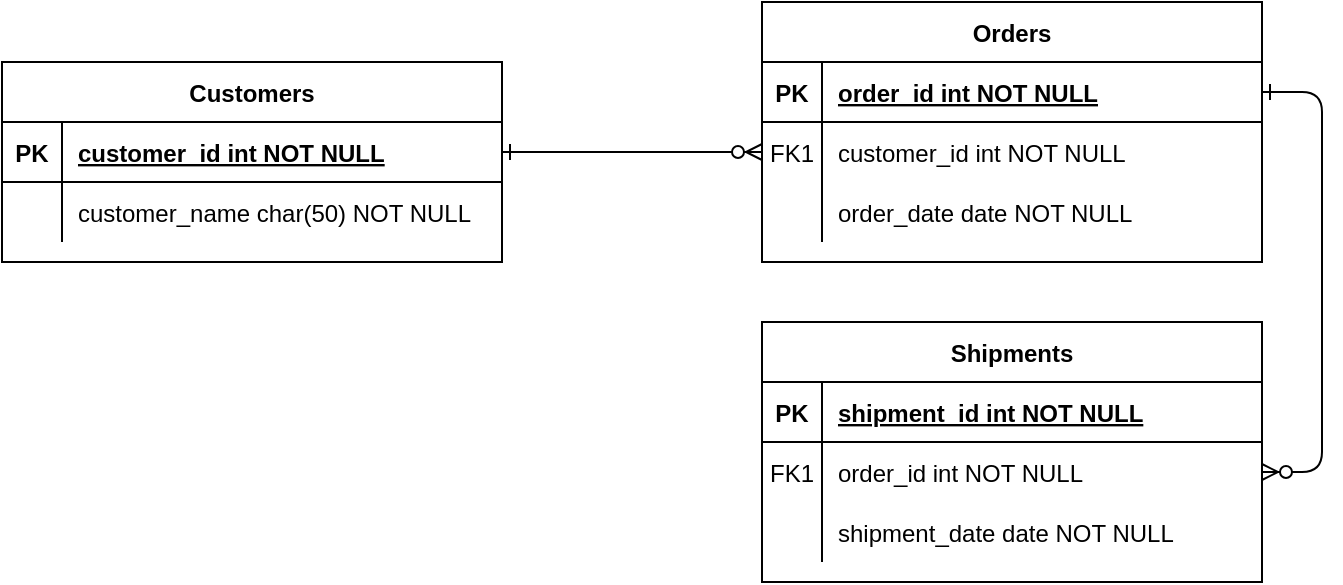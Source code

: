 <mxfile version="26.0.11" pages="7">
  <diagram id="R2lEEEUBdFMjLlhIrx00" name="Template">
    <mxGraphModel dx="1592" dy="852" grid="1" gridSize="10" guides="1" tooltips="1" connect="1" arrows="1" fold="1" page="1" pageScale="1" pageWidth="850" pageHeight="1100" math="0" shadow="0" extFonts="Permanent Marker^https://fonts.googleapis.com/css?family=Permanent+Marker">
      <root>
        <mxCell id="0" />
        <mxCell id="1" parent="0" />
        <mxCell id="C-vyLk0tnHw3VtMMgP7b-1" value="" style="edgeStyle=entityRelationEdgeStyle;endArrow=ERzeroToMany;startArrow=ERone;endFill=1;startFill=0;" parent="1" source="C-vyLk0tnHw3VtMMgP7b-24" target="C-vyLk0tnHw3VtMMgP7b-6" edge="1">
          <mxGeometry width="100" height="100" relative="1" as="geometry">
            <mxPoint x="340" y="720" as="sourcePoint" />
            <mxPoint x="440" y="620" as="targetPoint" />
          </mxGeometry>
        </mxCell>
        <mxCell id="C-vyLk0tnHw3VtMMgP7b-12" value="" style="edgeStyle=entityRelationEdgeStyle;endArrow=ERzeroToMany;startArrow=ERone;endFill=1;startFill=0;" parent="1" source="C-vyLk0tnHw3VtMMgP7b-3" target="C-vyLk0tnHw3VtMMgP7b-17" edge="1">
          <mxGeometry width="100" height="100" relative="1" as="geometry">
            <mxPoint x="400" y="180" as="sourcePoint" />
            <mxPoint x="460" y="205" as="targetPoint" />
          </mxGeometry>
        </mxCell>
        <mxCell id="C-vyLk0tnHw3VtMMgP7b-2" value="Orders" style="shape=table;startSize=30;container=1;collapsible=1;childLayout=tableLayout;fixedRows=1;rowLines=0;fontStyle=1;align=center;resizeLast=1;" parent="1" vertex="1">
          <mxGeometry x="450" y="120" width="250" height="130" as="geometry" />
        </mxCell>
        <mxCell id="C-vyLk0tnHw3VtMMgP7b-3" value="" style="shape=partialRectangle;collapsible=0;dropTarget=0;pointerEvents=0;fillColor=none;points=[[0,0.5],[1,0.5]];portConstraint=eastwest;top=0;left=0;right=0;bottom=1;" parent="C-vyLk0tnHw3VtMMgP7b-2" vertex="1">
          <mxGeometry y="30" width="250" height="30" as="geometry" />
        </mxCell>
        <mxCell id="C-vyLk0tnHw3VtMMgP7b-4" value="PK" style="shape=partialRectangle;overflow=hidden;connectable=0;fillColor=none;top=0;left=0;bottom=0;right=0;fontStyle=1;" parent="C-vyLk0tnHw3VtMMgP7b-3" vertex="1">
          <mxGeometry width="30" height="30" as="geometry" />
        </mxCell>
        <mxCell id="C-vyLk0tnHw3VtMMgP7b-5" value="order_id int NOT NULL " style="shape=partialRectangle;overflow=hidden;connectable=0;fillColor=none;top=0;left=0;bottom=0;right=0;align=left;spacingLeft=6;fontStyle=5;" parent="C-vyLk0tnHw3VtMMgP7b-3" vertex="1">
          <mxGeometry x="30" width="220" height="30" as="geometry" />
        </mxCell>
        <mxCell id="C-vyLk0tnHw3VtMMgP7b-6" value="" style="shape=partialRectangle;collapsible=0;dropTarget=0;pointerEvents=0;fillColor=none;points=[[0,0.5],[1,0.5]];portConstraint=eastwest;top=0;left=0;right=0;bottom=0;" parent="C-vyLk0tnHw3VtMMgP7b-2" vertex="1">
          <mxGeometry y="60" width="250" height="30" as="geometry" />
        </mxCell>
        <mxCell id="C-vyLk0tnHw3VtMMgP7b-7" value="FK1" style="shape=partialRectangle;overflow=hidden;connectable=0;fillColor=none;top=0;left=0;bottom=0;right=0;" parent="C-vyLk0tnHw3VtMMgP7b-6" vertex="1">
          <mxGeometry width="30" height="30" as="geometry" />
        </mxCell>
        <mxCell id="C-vyLk0tnHw3VtMMgP7b-8" value="customer_id int NOT NULL" style="shape=partialRectangle;overflow=hidden;connectable=0;fillColor=none;top=0;left=0;bottom=0;right=0;align=left;spacingLeft=6;" parent="C-vyLk0tnHw3VtMMgP7b-6" vertex="1">
          <mxGeometry x="30" width="220" height="30" as="geometry" />
        </mxCell>
        <mxCell id="C-vyLk0tnHw3VtMMgP7b-9" value="" style="shape=partialRectangle;collapsible=0;dropTarget=0;pointerEvents=0;fillColor=none;points=[[0,0.5],[1,0.5]];portConstraint=eastwest;top=0;left=0;right=0;bottom=0;" parent="C-vyLk0tnHw3VtMMgP7b-2" vertex="1">
          <mxGeometry y="90" width="250" height="30" as="geometry" />
        </mxCell>
        <mxCell id="C-vyLk0tnHw3VtMMgP7b-10" value="" style="shape=partialRectangle;overflow=hidden;connectable=0;fillColor=none;top=0;left=0;bottom=0;right=0;" parent="C-vyLk0tnHw3VtMMgP7b-9" vertex="1">
          <mxGeometry width="30" height="30" as="geometry" />
        </mxCell>
        <mxCell id="C-vyLk0tnHw3VtMMgP7b-11" value="order_date date NOT NULL" style="shape=partialRectangle;overflow=hidden;connectable=0;fillColor=none;top=0;left=0;bottom=0;right=0;align=left;spacingLeft=6;" parent="C-vyLk0tnHw3VtMMgP7b-9" vertex="1">
          <mxGeometry x="30" width="220" height="30" as="geometry" />
        </mxCell>
        <mxCell id="C-vyLk0tnHw3VtMMgP7b-13" value="Shipments" style="shape=table;startSize=30;container=1;collapsible=1;childLayout=tableLayout;fixedRows=1;rowLines=0;fontStyle=1;align=center;resizeLast=1;" parent="1" vertex="1">
          <mxGeometry x="450" y="280" width="250" height="130" as="geometry" />
        </mxCell>
        <mxCell id="C-vyLk0tnHw3VtMMgP7b-14" value="" style="shape=partialRectangle;collapsible=0;dropTarget=0;pointerEvents=0;fillColor=none;points=[[0,0.5],[1,0.5]];portConstraint=eastwest;top=0;left=0;right=0;bottom=1;" parent="C-vyLk0tnHw3VtMMgP7b-13" vertex="1">
          <mxGeometry y="30" width="250" height="30" as="geometry" />
        </mxCell>
        <mxCell id="C-vyLk0tnHw3VtMMgP7b-15" value="PK" style="shape=partialRectangle;overflow=hidden;connectable=0;fillColor=none;top=0;left=0;bottom=0;right=0;fontStyle=1;" parent="C-vyLk0tnHw3VtMMgP7b-14" vertex="1">
          <mxGeometry width="30" height="30" as="geometry" />
        </mxCell>
        <mxCell id="C-vyLk0tnHw3VtMMgP7b-16" value="shipment_id int NOT NULL " style="shape=partialRectangle;overflow=hidden;connectable=0;fillColor=none;top=0;left=0;bottom=0;right=0;align=left;spacingLeft=6;fontStyle=5;" parent="C-vyLk0tnHw3VtMMgP7b-14" vertex="1">
          <mxGeometry x="30" width="220" height="30" as="geometry" />
        </mxCell>
        <mxCell id="C-vyLk0tnHw3VtMMgP7b-17" value="" style="shape=partialRectangle;collapsible=0;dropTarget=0;pointerEvents=0;fillColor=none;points=[[0,0.5],[1,0.5]];portConstraint=eastwest;top=0;left=0;right=0;bottom=0;" parent="C-vyLk0tnHw3VtMMgP7b-13" vertex="1">
          <mxGeometry y="60" width="250" height="30" as="geometry" />
        </mxCell>
        <mxCell id="C-vyLk0tnHw3VtMMgP7b-18" value="FK1" style="shape=partialRectangle;overflow=hidden;connectable=0;fillColor=none;top=0;left=0;bottom=0;right=0;" parent="C-vyLk0tnHw3VtMMgP7b-17" vertex="1">
          <mxGeometry width="30" height="30" as="geometry" />
        </mxCell>
        <mxCell id="C-vyLk0tnHw3VtMMgP7b-19" value="order_id int NOT NULL" style="shape=partialRectangle;overflow=hidden;connectable=0;fillColor=none;top=0;left=0;bottom=0;right=0;align=left;spacingLeft=6;" parent="C-vyLk0tnHw3VtMMgP7b-17" vertex="1">
          <mxGeometry x="30" width="220" height="30" as="geometry" />
        </mxCell>
        <mxCell id="C-vyLk0tnHw3VtMMgP7b-20" value="" style="shape=partialRectangle;collapsible=0;dropTarget=0;pointerEvents=0;fillColor=none;points=[[0,0.5],[1,0.5]];portConstraint=eastwest;top=0;left=0;right=0;bottom=0;" parent="C-vyLk0tnHw3VtMMgP7b-13" vertex="1">
          <mxGeometry y="90" width="250" height="30" as="geometry" />
        </mxCell>
        <mxCell id="C-vyLk0tnHw3VtMMgP7b-21" value="" style="shape=partialRectangle;overflow=hidden;connectable=0;fillColor=none;top=0;left=0;bottom=0;right=0;" parent="C-vyLk0tnHw3VtMMgP7b-20" vertex="1">
          <mxGeometry width="30" height="30" as="geometry" />
        </mxCell>
        <mxCell id="C-vyLk0tnHw3VtMMgP7b-22" value="shipment_date date NOT NULL" style="shape=partialRectangle;overflow=hidden;connectable=0;fillColor=none;top=0;left=0;bottom=0;right=0;align=left;spacingLeft=6;" parent="C-vyLk0tnHw3VtMMgP7b-20" vertex="1">
          <mxGeometry x="30" width="220" height="30" as="geometry" />
        </mxCell>
        <mxCell id="C-vyLk0tnHw3VtMMgP7b-23" value="Customers" style="shape=table;startSize=30;container=1;collapsible=1;childLayout=tableLayout;fixedRows=1;rowLines=0;fontStyle=1;align=center;resizeLast=1;" parent="1" vertex="1">
          <mxGeometry x="70" y="150" width="250" height="100" as="geometry" />
        </mxCell>
        <mxCell id="C-vyLk0tnHw3VtMMgP7b-24" value="" style="shape=partialRectangle;collapsible=0;dropTarget=0;pointerEvents=0;fillColor=none;points=[[0,0.5],[1,0.5]];portConstraint=eastwest;top=0;left=0;right=0;bottom=1;" parent="C-vyLk0tnHw3VtMMgP7b-23" vertex="1">
          <mxGeometry y="30" width="250" height="30" as="geometry" />
        </mxCell>
        <mxCell id="C-vyLk0tnHw3VtMMgP7b-25" value="PK" style="shape=partialRectangle;overflow=hidden;connectable=0;fillColor=none;top=0;left=0;bottom=0;right=0;fontStyle=1;" parent="C-vyLk0tnHw3VtMMgP7b-24" vertex="1">
          <mxGeometry width="30" height="30" as="geometry">
            <mxRectangle width="30" height="30" as="alternateBounds" />
          </mxGeometry>
        </mxCell>
        <mxCell id="C-vyLk0tnHw3VtMMgP7b-26" value="customer_id int NOT NULL " style="shape=partialRectangle;overflow=hidden;connectable=0;fillColor=none;top=0;left=0;bottom=0;right=0;align=left;spacingLeft=6;fontStyle=5;" parent="C-vyLk0tnHw3VtMMgP7b-24" vertex="1">
          <mxGeometry x="30" width="220" height="30" as="geometry">
            <mxRectangle width="220" height="30" as="alternateBounds" />
          </mxGeometry>
        </mxCell>
        <mxCell id="C-vyLk0tnHw3VtMMgP7b-27" value="" style="shape=partialRectangle;collapsible=0;dropTarget=0;pointerEvents=0;fillColor=none;points=[[0,0.5],[1,0.5]];portConstraint=eastwest;top=0;left=0;right=0;bottom=0;" parent="C-vyLk0tnHw3VtMMgP7b-23" vertex="1">
          <mxGeometry y="60" width="250" height="30" as="geometry" />
        </mxCell>
        <mxCell id="C-vyLk0tnHw3VtMMgP7b-28" value="" style="shape=partialRectangle;overflow=hidden;connectable=0;fillColor=none;top=0;left=0;bottom=0;right=0;" parent="C-vyLk0tnHw3VtMMgP7b-27" vertex="1">
          <mxGeometry width="30" height="30" as="geometry">
            <mxRectangle width="30" height="30" as="alternateBounds" />
          </mxGeometry>
        </mxCell>
        <mxCell id="C-vyLk0tnHw3VtMMgP7b-29" value="customer_name char(50) NOT NULL" style="shape=partialRectangle;overflow=hidden;connectable=0;fillColor=none;top=0;left=0;bottom=0;right=0;align=left;spacingLeft=6;" parent="C-vyLk0tnHw3VtMMgP7b-27" vertex="1">
          <mxGeometry x="30" width="220" height="30" as="geometry">
            <mxRectangle width="220" height="30" as="alternateBounds" />
          </mxGeometry>
        </mxCell>
      </root>
    </mxGraphModel>
  </diagram>
  <diagram id="alKDMHfeBQ2ZAtqFGHBX" name="ijanujanjajan">
    <mxGraphModel grid="1" page="1" gridSize="10" guides="1" tooltips="1" connect="1" arrows="1" fold="1" pageScale="1" pageWidth="850" pageHeight="1100" math="0" shadow="0">
      <root>
        <mxCell id="0" />
        <mxCell id="1" parent="0" />
        <mxCell id="4qC1lmDTtcemMpcDV6s7-1" value="Pengajuan Kategori Cuti" style="shape=table;startSize=30;container=1;collapsible=1;childLayout=tableLayout;fixedRows=1;rowLines=0;fontStyle=1;align=center;resizeLast=1;" parent="1" vertex="1">
          <mxGeometry x="50" y="470" width="420" height="100" as="geometry" />
        </mxCell>
        <mxCell id="4qC1lmDTtcemMpcDV6s7-2" value="" style="shape=partialRectangle;collapsible=0;dropTarget=0;pointerEvents=0;fillColor=none;points=[[0,0.5],[1,0.5]];portConstraint=eastwest;top=0;left=0;right=0;bottom=1;" parent="4qC1lmDTtcemMpcDV6s7-1" vertex="1">
          <mxGeometry y="30" width="420" height="30" as="geometry" />
        </mxCell>
        <mxCell id="4qC1lmDTtcemMpcDV6s7-3" value="PK" style="shape=partialRectangle;overflow=hidden;connectable=0;fillColor=none;top=0;left=0;bottom=0;right=0;fontStyle=1;" parent="4qC1lmDTtcemMpcDV6s7-2" vertex="1">
          <mxGeometry width="30" height="30" as="geometry">
            <mxRectangle width="30" height="30" as="alternateBounds" />
          </mxGeometry>
        </mxCell>
        <mxCell id="4qC1lmDTtcemMpcDV6s7-4" value="id_pengajuan_kategori_cuti  (INT) NOT NULL" style="shape=partialRectangle;overflow=hidden;connectable=0;fillColor=none;top=0;left=0;bottom=0;right=0;align=left;spacingLeft=6;fontStyle=5;" parent="4qC1lmDTtcemMpcDV6s7-2" vertex="1">
          <mxGeometry x="30" width="390" height="30" as="geometry">
            <mxRectangle width="390" height="30" as="alternateBounds" />
          </mxGeometry>
        </mxCell>
        <mxCell id="4qC1lmDTtcemMpcDV6s7-5" value="" style="shape=partialRectangle;collapsible=0;dropTarget=0;pointerEvents=0;fillColor=none;points=[[0,0.5],[1,0.5]];portConstraint=eastwest;top=0;left=0;right=0;bottom=0;" parent="4qC1lmDTtcemMpcDV6s7-1" vertex="1">
          <mxGeometry y="60" width="420" height="30" as="geometry" />
        </mxCell>
        <mxCell id="4qC1lmDTtcemMpcDV6s7-6" value="FK1" style="shape=partialRectangle;overflow=hidden;connectable=0;fillColor=none;top=0;left=0;bottom=0;right=0;" parent="4qC1lmDTtcemMpcDV6s7-5" vertex="1">
          <mxGeometry width="30" height="30" as="geometry">
            <mxRectangle width="30" height="30" as="alternateBounds" />
          </mxGeometry>
        </mxCell>
        <mxCell id="4qC1lmDTtcemMpcDV6s7-7" value="nama_pengajuan_kategori_cuti (VARCHAR 100) NOT NULL" style="shape=partialRectangle;overflow=hidden;connectable=0;fillColor=none;top=0;left=0;bottom=0;right=0;align=left;spacingLeft=6;" parent="4qC1lmDTtcemMpcDV6s7-5" vertex="1">
          <mxGeometry x="30" width="390" height="30" as="geometry">
            <mxRectangle width="390" height="30" as="alternateBounds" />
          </mxGeometry>
        </mxCell>
        <mxCell id="N2hFdZ1R3dQcqiWxa6SZ-1" value="Permintaan Cuti" style="shape=table;startSize=30;container=1;collapsible=1;childLayout=tableLayout;fixedRows=1;rowLines=0;fontStyle=1;align=center;resizeLast=1;" parent="1" vertex="1">
          <mxGeometry x="600" y="190" width="420" height="250" as="geometry" />
        </mxCell>
        <mxCell id="N2hFdZ1R3dQcqiWxa6SZ-2" value="" style="shape=partialRectangle;collapsible=0;dropTarget=0;pointerEvents=0;fillColor=none;points=[[0,0.5],[1,0.5]];portConstraint=eastwest;top=0;left=0;right=0;bottom=1;" parent="N2hFdZ1R3dQcqiWxa6SZ-1" vertex="1">
          <mxGeometry y="30" width="420" height="30" as="geometry" />
        </mxCell>
        <mxCell id="N2hFdZ1R3dQcqiWxa6SZ-3" value="PK" style="shape=partialRectangle;overflow=hidden;connectable=0;fillColor=none;top=0;left=0;bottom=0;right=0;fontStyle=1;" parent="N2hFdZ1R3dQcqiWxa6SZ-2" vertex="1">
          <mxGeometry width="30" height="30" as="geometry">
            <mxRectangle width="30" height="30" as="alternateBounds" />
          </mxGeometry>
        </mxCell>
        <mxCell id="N2hFdZ1R3dQcqiWxa6SZ-4" value="id_permintaan_cuti (INT) NOT NULL" style="shape=partialRectangle;overflow=hidden;connectable=0;fillColor=none;top=0;left=0;bottom=0;right=0;align=left;spacingLeft=6;fontStyle=5;" parent="N2hFdZ1R3dQcqiWxa6SZ-2" vertex="1">
          <mxGeometry x="30" width="390" height="30" as="geometry">
            <mxRectangle width="390" height="30" as="alternateBounds" />
          </mxGeometry>
        </mxCell>
        <mxCell id="N2hFdZ1R3dQcqiWxa6SZ-5" value="" style="shape=partialRectangle;collapsible=0;dropTarget=0;pointerEvents=0;fillColor=none;points=[[0,0.5],[1,0.5]];portConstraint=eastwest;top=0;left=0;right=0;bottom=0;" parent="N2hFdZ1R3dQcqiWxa6SZ-1" vertex="1">
          <mxGeometry y="60" width="420" height="30" as="geometry" />
        </mxCell>
        <mxCell id="N2hFdZ1R3dQcqiWxa6SZ-6" value="FK1" style="shape=partialRectangle;overflow=hidden;connectable=0;fillColor=none;top=0;left=0;bottom=0;right=0;" parent="N2hFdZ1R3dQcqiWxa6SZ-5" vertex="1">
          <mxGeometry width="30" height="30" as="geometry">
            <mxRectangle width="30" height="30" as="alternateBounds" />
          </mxGeometry>
        </mxCell>
        <mxCell id="N2hFdZ1R3dQcqiWxa6SZ-7" value="id_karyawan_permintaan_cuti (INT) NOT NULL" style="shape=partialRectangle;overflow=hidden;connectable=0;fillColor=none;top=0;left=0;bottom=0;right=0;align=left;spacingLeft=6;" parent="N2hFdZ1R3dQcqiWxa6SZ-5" vertex="1">
          <mxGeometry x="30" width="390" height="30" as="geometry">
            <mxRectangle width="390" height="30" as="alternateBounds" />
          </mxGeometry>
        </mxCell>
        <mxCell id="N2hFdZ1R3dQcqiWxa6SZ-11" style="shape=partialRectangle;collapsible=0;dropTarget=0;pointerEvents=0;fillColor=none;points=[[0,0.5],[1,0.5]];portConstraint=eastwest;top=0;left=0;right=0;bottom=0;" parent="N2hFdZ1R3dQcqiWxa6SZ-1" vertex="1">
          <mxGeometry y="90" width="420" height="30" as="geometry" />
        </mxCell>
        <mxCell id="N2hFdZ1R3dQcqiWxa6SZ-12" style="shape=partialRectangle;overflow=hidden;connectable=0;fillColor=none;top=0;left=0;bottom=0;right=0;" parent="N2hFdZ1R3dQcqiWxa6SZ-11" vertex="1">
          <mxGeometry width="30" height="30" as="geometry">
            <mxRectangle width="30" height="30" as="alternateBounds" />
          </mxGeometry>
        </mxCell>
        <mxCell id="N2hFdZ1R3dQcqiWxa6SZ-13" value="id_kategori_cuti (INT) NOT NULL" style="shape=partialRectangle;overflow=hidden;connectable=0;fillColor=none;top=0;left=0;bottom=0;right=0;align=left;spacingLeft=6;" parent="N2hFdZ1R3dQcqiWxa6SZ-11" vertex="1">
          <mxGeometry x="30" width="390" height="30" as="geometry">
            <mxRectangle width="390" height="30" as="alternateBounds" />
          </mxGeometry>
        </mxCell>
        <mxCell id="N2hFdZ1R3dQcqiWxa6SZ-14" style="shape=partialRectangle;collapsible=0;dropTarget=0;pointerEvents=0;fillColor=none;points=[[0,0.5],[1,0.5]];portConstraint=eastwest;top=0;left=0;right=0;bottom=0;" parent="N2hFdZ1R3dQcqiWxa6SZ-1" vertex="1">
          <mxGeometry y="120" width="420" height="30" as="geometry" />
        </mxCell>
        <mxCell id="N2hFdZ1R3dQcqiWxa6SZ-15" style="shape=partialRectangle;overflow=hidden;connectable=0;fillColor=none;top=0;left=0;bottom=0;right=0;" parent="N2hFdZ1R3dQcqiWxa6SZ-14" vertex="1">
          <mxGeometry width="30" height="30" as="geometry">
            <mxRectangle width="30" height="30" as="alternateBounds" />
          </mxGeometry>
        </mxCell>
        <mxCell id="N2hFdZ1R3dQcqiWxa6SZ-16" value="Tanggal_Mulai (DATE) NOT NULL" style="shape=partialRectangle;overflow=hidden;connectable=0;fillColor=none;top=0;left=0;bottom=0;right=0;align=left;spacingLeft=6;" parent="N2hFdZ1R3dQcqiWxa6SZ-14" vertex="1">
          <mxGeometry x="30" width="390" height="30" as="geometry">
            <mxRectangle width="390" height="30" as="alternateBounds" />
          </mxGeometry>
        </mxCell>
        <mxCell id="N2hFdZ1R3dQcqiWxa6SZ-23" style="shape=partialRectangle;collapsible=0;dropTarget=0;pointerEvents=0;fillColor=none;points=[[0,0.5],[1,0.5]];portConstraint=eastwest;top=0;left=0;right=0;bottom=0;" parent="N2hFdZ1R3dQcqiWxa6SZ-1" vertex="1">
          <mxGeometry y="150" width="420" height="30" as="geometry" />
        </mxCell>
        <mxCell id="N2hFdZ1R3dQcqiWxa6SZ-24" style="shape=partialRectangle;overflow=hidden;connectable=0;fillColor=none;top=0;left=0;bottom=0;right=0;" parent="N2hFdZ1R3dQcqiWxa6SZ-23" vertex="1">
          <mxGeometry width="30" height="30" as="geometry">
            <mxRectangle width="30" height="30" as="alternateBounds" />
          </mxGeometry>
        </mxCell>
        <mxCell id="N2hFdZ1R3dQcqiWxa6SZ-25" value="Tanggal_Selesai (DATE) NOT NULL" style="shape=partialRectangle;overflow=hidden;connectable=0;fillColor=none;top=0;left=0;bottom=0;right=0;align=left;spacingLeft=6;" parent="N2hFdZ1R3dQcqiWxa6SZ-23" vertex="1">
          <mxGeometry x="30" width="390" height="30" as="geometry">
            <mxRectangle width="390" height="30" as="alternateBounds" />
          </mxGeometry>
        </mxCell>
        <mxCell id="N2hFdZ1R3dQcqiWxa6SZ-26" style="shape=partialRectangle;collapsible=0;dropTarget=0;pointerEvents=0;fillColor=none;points=[[0,0.5],[1,0.5]];portConstraint=eastwest;top=0;left=0;right=0;bottom=0;" parent="N2hFdZ1R3dQcqiWxa6SZ-1" vertex="1">
          <mxGeometry y="180" width="420" height="30" as="geometry" />
        </mxCell>
        <mxCell id="N2hFdZ1R3dQcqiWxa6SZ-27" style="shape=partialRectangle;overflow=hidden;connectable=0;fillColor=none;top=0;left=0;bottom=0;right=0;" parent="N2hFdZ1R3dQcqiWxa6SZ-26" vertex="1">
          <mxGeometry width="30" height="30" as="geometry">
            <mxRectangle width="30" height="30" as="alternateBounds" />
          </mxGeometry>
        </mxCell>
        <mxCell id="N2hFdZ1R3dQcqiWxa6SZ-28" value="Status_Persetujuan (VARCHAR 100) NOT NULL" style="shape=partialRectangle;overflow=hidden;connectable=0;fillColor=none;top=0;left=0;bottom=0;right=0;align=left;spacingLeft=6;" parent="N2hFdZ1R3dQcqiWxa6SZ-26" vertex="1">
          <mxGeometry x="30" width="390" height="30" as="geometry">
            <mxRectangle width="390" height="30" as="alternateBounds" />
          </mxGeometry>
        </mxCell>
        <mxCell id="N2hFdZ1R3dQcqiWxa6SZ-29" style="shape=partialRectangle;collapsible=0;dropTarget=0;pointerEvents=0;fillColor=none;points=[[0,0.5],[1,0.5]];portConstraint=eastwest;top=0;left=0;right=0;bottom=0;" parent="N2hFdZ1R3dQcqiWxa6SZ-1" vertex="1">
          <mxGeometry y="210" width="420" height="30" as="geometry" />
        </mxCell>
        <mxCell id="N2hFdZ1R3dQcqiWxa6SZ-30" style="shape=partialRectangle;overflow=hidden;connectable=0;fillColor=none;top=0;left=0;bottom=0;right=0;" parent="N2hFdZ1R3dQcqiWxa6SZ-29" vertex="1">
          <mxGeometry width="30" height="30" as="geometry">
            <mxRectangle width="30" height="30" as="alternateBounds" />
          </mxGeometry>
        </mxCell>
        <mxCell id="N2hFdZ1R3dQcqiWxa6SZ-31" value="ID_Manager (INT) NOT NULL" style="shape=partialRectangle;overflow=hidden;connectable=0;fillColor=none;top=0;left=0;bottom=0;right=0;align=left;spacingLeft=6;" parent="N2hFdZ1R3dQcqiWxa6SZ-29" vertex="1">
          <mxGeometry x="30" width="390" height="30" as="geometry">
            <mxRectangle width="390" height="30" as="alternateBounds" />
          </mxGeometry>
        </mxCell>
        <mxCell id="N2hFdZ1R3dQcqiWxa6SZ-32" value="Jatah Cuti" style="shape=table;startSize=30;container=1;collapsible=1;childLayout=tableLayout;fixedRows=1;rowLines=0;fontStyle=1;align=center;resizeLast=1;" parent="1" vertex="1">
          <mxGeometry x="600" y="480" width="420" height="120" as="geometry" />
        </mxCell>
        <mxCell id="N2hFdZ1R3dQcqiWxa6SZ-33" value="" style="shape=partialRectangle;collapsible=0;dropTarget=0;pointerEvents=0;fillColor=none;points=[[0,0.5],[1,0.5]];portConstraint=eastwest;top=0;left=0;right=0;bottom=1;" parent="N2hFdZ1R3dQcqiWxa6SZ-32" vertex="1">
          <mxGeometry y="30" width="420" height="30" as="geometry" />
        </mxCell>
        <mxCell id="N2hFdZ1R3dQcqiWxa6SZ-34" value="PK" style="shape=partialRectangle;overflow=hidden;connectable=0;fillColor=none;top=0;left=0;bottom=0;right=0;fontStyle=1;" parent="N2hFdZ1R3dQcqiWxa6SZ-33" vertex="1">
          <mxGeometry width="30" height="30" as="geometry">
            <mxRectangle width="30" height="30" as="alternateBounds" />
          </mxGeometry>
        </mxCell>
        <mxCell id="N2hFdZ1R3dQcqiWxa6SZ-35" value="id_jatah_cuti (INT) NOT NULL" style="shape=partialRectangle;overflow=hidden;connectable=0;fillColor=none;top=0;left=0;bottom=0;right=0;align=left;spacingLeft=6;fontStyle=5;" parent="N2hFdZ1R3dQcqiWxa6SZ-33" vertex="1">
          <mxGeometry x="30" width="390" height="30" as="geometry">
            <mxRectangle width="390" height="30" as="alternateBounds" />
          </mxGeometry>
        </mxCell>
        <mxCell id="N2hFdZ1R3dQcqiWxa6SZ-36" value="" style="shape=partialRectangle;collapsible=0;dropTarget=0;pointerEvents=0;fillColor=none;points=[[0,0.5],[1,0.5]];portConstraint=eastwest;top=0;left=0;right=0;bottom=0;" parent="N2hFdZ1R3dQcqiWxa6SZ-32" vertex="1">
          <mxGeometry y="60" width="420" height="30" as="geometry" />
        </mxCell>
        <mxCell id="N2hFdZ1R3dQcqiWxa6SZ-37" value="FK1" style="shape=partialRectangle;overflow=hidden;connectable=0;fillColor=none;top=0;left=0;bottom=0;right=0;" parent="N2hFdZ1R3dQcqiWxa6SZ-36" vertex="1">
          <mxGeometry width="30" height="30" as="geometry">
            <mxRectangle width="30" height="30" as="alternateBounds" />
          </mxGeometry>
        </mxCell>
        <mxCell id="N2hFdZ1R3dQcqiWxa6SZ-38" value="id_Kategori_cuti (INT) NOT NULL" style="shape=partialRectangle;overflow=hidden;connectable=0;fillColor=none;top=0;left=0;bottom=0;right=0;align=left;spacingLeft=6;" parent="N2hFdZ1R3dQcqiWxa6SZ-36" vertex="1">
          <mxGeometry x="30" width="390" height="30" as="geometry">
            <mxRectangle width="390" height="30" as="alternateBounds" />
          </mxGeometry>
        </mxCell>
        <mxCell id="N2hFdZ1R3dQcqiWxa6SZ-39" style="shape=partialRectangle;collapsible=0;dropTarget=0;pointerEvents=0;fillColor=none;points=[[0,0.5],[1,0.5]];portConstraint=eastwest;top=0;left=0;right=0;bottom=0;" parent="N2hFdZ1R3dQcqiWxa6SZ-32" vertex="1">
          <mxGeometry y="90" width="420" height="30" as="geometry" />
        </mxCell>
        <mxCell id="N2hFdZ1R3dQcqiWxa6SZ-40" style="shape=partialRectangle;overflow=hidden;connectable=0;fillColor=none;top=0;left=0;bottom=0;right=0;" parent="N2hFdZ1R3dQcqiWxa6SZ-39" vertex="1">
          <mxGeometry width="30" height="30" as="geometry">
            <mxRectangle width="30" height="30" as="alternateBounds" />
          </mxGeometry>
        </mxCell>
        <mxCell id="N2hFdZ1R3dQcqiWxa6SZ-41" value="Nama_kategori_cuti (VARCHAR) NOT NULL" style="shape=partialRectangle;overflow=hidden;connectable=0;fillColor=none;top=0;left=0;bottom=0;right=0;align=left;spacingLeft=6;" parent="N2hFdZ1R3dQcqiWxa6SZ-39" vertex="1">
          <mxGeometry x="30" width="390" height="30" as="geometry">
            <mxRectangle width="390" height="30" as="alternateBounds" />
          </mxGeometry>
        </mxCell>
        <mxCell id="N2hFdZ1R3dQcqiWxa6SZ-54" value="Saldo Cuti" style="shape=table;startSize=30;container=1;collapsible=1;childLayout=tableLayout;fixedRows=1;rowLines=0;fontStyle=1;align=center;resizeLast=1;" parent="1" vertex="1">
          <mxGeometry x="600" y="640" width="420" height="150" as="geometry" />
        </mxCell>
        <mxCell id="N2hFdZ1R3dQcqiWxa6SZ-55" value="" style="shape=partialRectangle;collapsible=0;dropTarget=0;pointerEvents=0;fillColor=none;points=[[0,0.5],[1,0.5]];portConstraint=eastwest;top=0;left=0;right=0;bottom=1;" parent="N2hFdZ1R3dQcqiWxa6SZ-54" vertex="1">
          <mxGeometry y="30" width="420" height="30" as="geometry" />
        </mxCell>
        <mxCell id="N2hFdZ1R3dQcqiWxa6SZ-56" value="PK" style="shape=partialRectangle;overflow=hidden;connectable=0;fillColor=none;top=0;left=0;bottom=0;right=0;fontStyle=1;" parent="N2hFdZ1R3dQcqiWxa6SZ-55" vertex="1">
          <mxGeometry width="30" height="30" as="geometry">
            <mxRectangle width="30" height="30" as="alternateBounds" />
          </mxGeometry>
        </mxCell>
        <mxCell id="N2hFdZ1R3dQcqiWxa6SZ-57" value="id_saldo_cuti (INT) NOT NULL" style="shape=partialRectangle;overflow=hidden;connectable=0;fillColor=none;top=0;left=0;bottom=0;right=0;align=left;spacingLeft=6;fontStyle=5;" parent="N2hFdZ1R3dQcqiWxa6SZ-55" vertex="1">
          <mxGeometry x="30" width="390" height="30" as="geometry">
            <mxRectangle width="390" height="30" as="alternateBounds" />
          </mxGeometry>
        </mxCell>
        <mxCell id="N2hFdZ1R3dQcqiWxa6SZ-58" value="" style="shape=partialRectangle;collapsible=0;dropTarget=0;pointerEvents=0;fillColor=none;points=[[0,0.5],[1,0.5]];portConstraint=eastwest;top=0;left=0;right=0;bottom=0;" parent="N2hFdZ1R3dQcqiWxa6SZ-54" vertex="1">
          <mxGeometry y="60" width="420" height="30" as="geometry" />
        </mxCell>
        <mxCell id="N2hFdZ1R3dQcqiWxa6SZ-59" value="FK1" style="shape=partialRectangle;overflow=hidden;connectable=0;fillColor=none;top=0;left=0;bottom=0;right=0;" parent="N2hFdZ1R3dQcqiWxa6SZ-58" vertex="1">
          <mxGeometry width="30" height="30" as="geometry">
            <mxRectangle width="30" height="30" as="alternateBounds" />
          </mxGeometry>
        </mxCell>
        <mxCell id="N2hFdZ1R3dQcqiWxa6SZ-60" value="id_karyawan (INT) NOT NULL" style="shape=partialRectangle;overflow=hidden;connectable=0;fillColor=none;top=0;left=0;bottom=0;right=0;align=left;spacingLeft=6;" parent="N2hFdZ1R3dQcqiWxa6SZ-58" vertex="1">
          <mxGeometry x="30" width="390" height="30" as="geometry">
            <mxRectangle width="390" height="30" as="alternateBounds" />
          </mxGeometry>
        </mxCell>
        <mxCell id="N2hFdZ1R3dQcqiWxa6SZ-61" style="shape=partialRectangle;collapsible=0;dropTarget=0;pointerEvents=0;fillColor=none;points=[[0,0.5],[1,0.5]];portConstraint=eastwest;top=0;left=0;right=0;bottom=0;" parent="N2hFdZ1R3dQcqiWxa6SZ-54" vertex="1">
          <mxGeometry y="90" width="420" height="30" as="geometry" />
        </mxCell>
        <mxCell id="N2hFdZ1R3dQcqiWxa6SZ-62" style="shape=partialRectangle;overflow=hidden;connectable=0;fillColor=none;top=0;left=0;bottom=0;right=0;" parent="N2hFdZ1R3dQcqiWxa6SZ-61" vertex="1">
          <mxGeometry width="30" height="30" as="geometry">
            <mxRectangle width="30" height="30" as="alternateBounds" />
          </mxGeometry>
        </mxCell>
        <mxCell id="N2hFdZ1R3dQcqiWxa6SZ-63" value="Tahun (DATE) NOT NULL" style="shape=partialRectangle;overflow=hidden;connectable=0;fillColor=none;top=0;left=0;bottom=0;right=0;align=left;spacingLeft=6;" parent="N2hFdZ1R3dQcqiWxa6SZ-61" vertex="1">
          <mxGeometry x="30" width="390" height="30" as="geometry">
            <mxRectangle width="390" height="30" as="alternateBounds" />
          </mxGeometry>
        </mxCell>
        <mxCell id="y_K3uzRrjrDg89VXuTXI-1" style="shape=partialRectangle;collapsible=0;dropTarget=0;pointerEvents=0;fillColor=none;points=[[0,0.5],[1,0.5]];portConstraint=eastwest;top=0;left=0;right=0;bottom=0;" vertex="1" parent="N2hFdZ1R3dQcqiWxa6SZ-54">
          <mxGeometry y="120" width="420" height="30" as="geometry" />
        </mxCell>
        <mxCell id="y_K3uzRrjrDg89VXuTXI-2" style="shape=partialRectangle;overflow=hidden;connectable=0;fillColor=none;top=0;left=0;bottom=0;right=0;" vertex="1" parent="y_K3uzRrjrDg89VXuTXI-1">
          <mxGeometry width="30" height="30" as="geometry">
            <mxRectangle width="30" height="30" as="alternateBounds" />
          </mxGeometry>
        </mxCell>
        <mxCell id="y_K3uzRrjrDg89VXuTXI-3" value="jumlah_cuti_tersedia (INT) NOT NULL" style="shape=partialRectangle;overflow=hidden;connectable=0;fillColor=none;top=0;left=0;bottom=0;right=0;align=left;spacingLeft=6;" vertex="1" parent="y_K3uzRrjrDg89VXuTXI-1">
          <mxGeometry x="30" width="390" height="30" as="geometry">
            <mxRectangle width="390" height="30" as="alternateBounds" />
          </mxGeometry>
        </mxCell>
        <mxCell id="S897azqerReQUGI7OwCl-2" value="Persetujuan Cuti" style="shape=table;startSize=30;container=1;collapsible=1;childLayout=tableLayout;fixedRows=1;rowLines=0;fontStyle=1;align=center;resizeLast=1;" vertex="1" parent="1">
          <mxGeometry x="600" y="840" width="420" height="180" as="geometry" />
        </mxCell>
        <mxCell id="S897azqerReQUGI7OwCl-3" value="" style="shape=partialRectangle;collapsible=0;dropTarget=0;pointerEvents=0;fillColor=none;points=[[0,0.5],[1,0.5]];portConstraint=eastwest;top=0;left=0;right=0;bottom=1;" vertex="1" parent="S897azqerReQUGI7OwCl-2">
          <mxGeometry y="30" width="420" height="30" as="geometry" />
        </mxCell>
        <mxCell id="S897azqerReQUGI7OwCl-4" value="PK" style="shape=partialRectangle;overflow=hidden;connectable=0;fillColor=none;top=0;left=0;bottom=0;right=0;fontStyle=1;" vertex="1" parent="S897azqerReQUGI7OwCl-3">
          <mxGeometry width="30" height="30" as="geometry">
            <mxRectangle width="30" height="30" as="alternateBounds" />
          </mxGeometry>
        </mxCell>
        <mxCell id="S897azqerReQUGI7OwCl-5" value="id_persetujuan_cuti" style="shape=partialRectangle;overflow=hidden;connectable=0;fillColor=none;top=0;left=0;bottom=0;right=0;align=left;spacingLeft=6;fontStyle=5;" vertex="1" parent="S897azqerReQUGI7OwCl-3">
          <mxGeometry x="30" width="390" height="30" as="geometry">
            <mxRectangle width="390" height="30" as="alternateBounds" />
          </mxGeometry>
        </mxCell>
        <mxCell id="S897azqerReQUGI7OwCl-6" value="" style="shape=partialRectangle;collapsible=0;dropTarget=0;pointerEvents=0;fillColor=none;points=[[0,0.5],[1,0.5]];portConstraint=eastwest;top=0;left=0;right=0;bottom=0;" vertex="1" parent="S897azqerReQUGI7OwCl-2">
          <mxGeometry y="60" width="420" height="30" as="geometry" />
        </mxCell>
        <mxCell id="S897azqerReQUGI7OwCl-7" value="FK1" style="shape=partialRectangle;overflow=hidden;connectable=0;fillColor=none;top=0;left=0;bottom=0;right=0;" vertex="1" parent="S897azqerReQUGI7OwCl-6">
          <mxGeometry width="30" height="30" as="geometry">
            <mxRectangle width="30" height="30" as="alternateBounds" />
          </mxGeometry>
        </mxCell>
        <mxCell id="S897azqerReQUGI7OwCl-8" value="id_cuti" style="shape=partialRectangle;overflow=hidden;connectable=0;fillColor=none;top=0;left=0;bottom=0;right=0;align=left;spacingLeft=6;" vertex="1" parent="S897azqerReQUGI7OwCl-6">
          <mxGeometry x="30" width="390" height="30" as="geometry">
            <mxRectangle width="390" height="30" as="alternateBounds" />
          </mxGeometry>
        </mxCell>
        <mxCell id="S897azqerReQUGI7OwCl-9" style="shape=partialRectangle;collapsible=0;dropTarget=0;pointerEvents=0;fillColor=none;points=[[0,0.5],[1,0.5]];portConstraint=eastwest;top=0;left=0;right=0;bottom=0;" vertex="1" parent="S897azqerReQUGI7OwCl-2">
          <mxGeometry y="90" width="420" height="30" as="geometry" />
        </mxCell>
        <mxCell id="S897azqerReQUGI7OwCl-10" style="shape=partialRectangle;overflow=hidden;connectable=0;fillColor=none;top=0;left=0;bottom=0;right=0;" vertex="1" parent="S897azqerReQUGI7OwCl-9">
          <mxGeometry width="30" height="30" as="geometry">
            <mxRectangle width="30" height="30" as="alternateBounds" />
          </mxGeometry>
        </mxCell>
        <mxCell id="S897azqerReQUGI7OwCl-11" value="id_manager" style="shape=partialRectangle;overflow=hidden;connectable=0;fillColor=none;top=0;left=0;bottom=0;right=0;align=left;spacingLeft=6;" vertex="1" parent="S897azqerReQUGI7OwCl-9">
          <mxGeometry x="30" width="390" height="30" as="geometry">
            <mxRectangle width="390" height="30" as="alternateBounds" />
          </mxGeometry>
        </mxCell>
        <mxCell id="S897azqerReQUGI7OwCl-12" style="shape=partialRectangle;collapsible=0;dropTarget=0;pointerEvents=0;fillColor=none;points=[[0,0.5],[1,0.5]];portConstraint=eastwest;top=0;left=0;right=0;bottom=0;" vertex="1" parent="S897azqerReQUGI7OwCl-2">
          <mxGeometry y="120" width="420" height="30" as="geometry" />
        </mxCell>
        <mxCell id="S897azqerReQUGI7OwCl-13" style="shape=partialRectangle;overflow=hidden;connectable=0;fillColor=none;top=0;left=0;bottom=0;right=0;" vertex="1" parent="S897azqerReQUGI7OwCl-12">
          <mxGeometry width="30" height="30" as="geometry">
            <mxRectangle width="30" height="30" as="alternateBounds" />
          </mxGeometry>
        </mxCell>
        <mxCell id="S897azqerReQUGI7OwCl-14" value="status_persetujuan" style="shape=partialRectangle;overflow=hidden;connectable=0;fillColor=none;top=0;left=0;bottom=0;right=0;align=left;spacingLeft=6;" vertex="1" parent="S897azqerReQUGI7OwCl-12">
          <mxGeometry x="30" width="390" height="30" as="geometry">
            <mxRectangle width="390" height="30" as="alternateBounds" />
          </mxGeometry>
        </mxCell>
        <mxCell id="S897azqerReQUGI7OwCl-15" style="shape=partialRectangle;collapsible=0;dropTarget=0;pointerEvents=0;fillColor=none;points=[[0,0.5],[1,0.5]];portConstraint=eastwest;top=0;left=0;right=0;bottom=0;" vertex="1" parent="S897azqerReQUGI7OwCl-2">
          <mxGeometry y="150" width="420" height="30" as="geometry" />
        </mxCell>
        <mxCell id="S897azqerReQUGI7OwCl-16" style="shape=partialRectangle;overflow=hidden;connectable=0;fillColor=none;top=0;left=0;bottom=0;right=0;" vertex="1" parent="S897azqerReQUGI7OwCl-15">
          <mxGeometry width="30" height="30" as="geometry">
            <mxRectangle width="30" height="30" as="alternateBounds" />
          </mxGeometry>
        </mxCell>
        <mxCell id="S897azqerReQUGI7OwCl-17" value="tanggal_persetujuan" style="shape=partialRectangle;overflow=hidden;connectable=0;fillColor=none;top=0;left=0;bottom=0;right=0;align=left;spacingLeft=6;" vertex="1" parent="S897azqerReQUGI7OwCl-15">
          <mxGeometry x="30" width="390" height="30" as="geometry">
            <mxRectangle width="390" height="30" as="alternateBounds" />
          </mxGeometry>
        </mxCell>
        <mxCell id="NqZHiQF2IAg3LiCq4vNc-5" style="edgeStyle=orthogonalEdgeStyle;rounded=0;orthogonalLoop=1;jettySize=auto;html=1;exitX=1;exitY=0.5;exitDx=0;exitDy=0;entryX=-0.003;entryY=1.154;entryDx=0;entryDy=0;entryPerimeter=0;" edge="1" parent="1" source="4qC1lmDTtcemMpcDV6s7-5" target="N2hFdZ1R3dQcqiWxa6SZ-33">
          <mxGeometry relative="1" as="geometry">
            <Array as="points">
              <mxPoint x="470" y="540" />
              <mxPoint x="534" y="540" />
              <mxPoint x="534" y="545" />
            </Array>
          </mxGeometry>
        </mxCell>
        <mxCell id="NqZHiQF2IAg3LiCq4vNc-6" style="edgeStyle=orthogonalEdgeStyle;rounded=0;orthogonalLoop=1;jettySize=auto;html=1;exitX=1;exitY=0.5;exitDx=0;exitDy=0;entryX=0;entryY=0.5;entryDx=0;entryDy=0;" edge="1" parent="1" source="4qC1lmDTtcemMpcDV6s7-2" target="N2hFdZ1R3dQcqiWxa6SZ-11">
          <mxGeometry relative="1" as="geometry">
            <Array as="points">
              <mxPoint x="470" y="500" />
              <mxPoint x="535" y="500" />
              <mxPoint x="535" y="295" />
            </Array>
          </mxGeometry>
        </mxCell>
        <mxCell id="NqZHiQF2IAg3LiCq4vNc-7" style="edgeStyle=orthogonalEdgeStyle;rounded=0;orthogonalLoop=1;jettySize=auto;html=1;exitX=1.004;exitY=0.145;exitDx=0;exitDy=0;entryX=0;entryY=0.5;entryDx=0;entryDy=0;exitPerimeter=0;" edge="1" parent="1" source="4qC1lmDTtcemMpcDV6s7-5" target="N2hFdZ1R3dQcqiWxa6SZ-58">
          <mxGeometry relative="1" as="geometry">
            <Array as="points">
              <mxPoint x="472" y="520" />
              <mxPoint x="535" y="520" />
              <mxPoint x="535" y="715" />
            </Array>
          </mxGeometry>
        </mxCell>
        <mxCell id="NqZHiQF2IAg3LiCq4vNc-8" style="edgeStyle=orthogonalEdgeStyle;rounded=0;orthogonalLoop=1;jettySize=auto;html=1;exitX=1;exitY=0.5;exitDx=0;exitDy=0;entryX=0;entryY=0.5;entryDx=0;entryDy=0;" edge="1" parent="1" source="4qC1lmDTtcemMpcDV6s7-5" target="S897azqerReQUGI7OwCl-6">
          <mxGeometry relative="1" as="geometry">
            <Array as="points">
              <mxPoint x="470" y="560" />
              <mxPoint x="535" y="560" />
              <mxPoint x="535" y="915" />
            </Array>
          </mxGeometry>
        </mxCell>
      </root>
    </mxGraphModel>
  </diagram>
  <diagram id="zbhJyoS8qhGSxYPhkDyi" name="Ojan">
    <mxGraphModel dx="2150" dy="928" grid="1" gridSize="10" guides="1" tooltips="1" connect="1" arrows="1" fold="1" page="1" pageScale="1" pageWidth="827" pageHeight="1169" math="0" shadow="0">
      <root>
        <mxCell id="0" />
        <mxCell id="1" parent="0" />
        <mxCell id="whisIfx3pLbM4talUgW7-8" value="Karyawan" style="shape=table;startSize=30;container=1;collapsible=1;childLayout=tableLayout;fixedRows=1;rowLines=0;fontStyle=1;align=center;resizeLast=1;html=1;" vertex="1" parent="1">
          <mxGeometry x="370" y="210" width="280" height="380" as="geometry" />
        </mxCell>
        <mxCell id="whisIfx3pLbM4talUgW7-9" value="" style="shape=tableRow;horizontal=0;startSize=0;swimlaneHead=0;swimlaneBody=0;fillColor=none;collapsible=0;dropTarget=0;points=[[0,0.5],[1,0.5]];portConstraint=eastwest;top=0;left=0;right=0;bottom=1;" vertex="1" parent="whisIfx3pLbM4talUgW7-8">
          <mxGeometry y="30" width="280" height="30" as="geometry" />
        </mxCell>
        <mxCell id="whisIfx3pLbM4talUgW7-10" value="PK" style="shape=partialRectangle;connectable=0;fillColor=none;top=0;left=0;bottom=0;right=0;fontStyle=1;overflow=hidden;whiteSpace=wrap;html=1;" vertex="1" parent="whisIfx3pLbM4talUgW7-9">
          <mxGeometry width="30" height="30" as="geometry">
            <mxRectangle width="30" height="30" as="alternateBounds" />
          </mxGeometry>
        </mxCell>
        <mxCell id="whisIfx3pLbM4talUgW7-11" value="ID_Karyawan int NOT NULL" style="shape=partialRectangle;connectable=0;fillColor=none;top=0;left=0;bottom=0;right=0;align=left;spacingLeft=6;fontStyle=5;overflow=hidden;whiteSpace=wrap;html=1;" vertex="1" parent="whisIfx3pLbM4talUgW7-9">
          <mxGeometry x="30" width="250" height="30" as="geometry">
            <mxRectangle width="250" height="30" as="alternateBounds" />
          </mxGeometry>
        </mxCell>
        <mxCell id="whisIfx3pLbM4talUgW7-12" value="" style="shape=tableRow;horizontal=0;startSize=0;swimlaneHead=0;swimlaneBody=0;fillColor=none;collapsible=0;dropTarget=0;points=[[0,0.5],[1,0.5]];portConstraint=eastwest;top=0;left=0;right=0;bottom=0;" vertex="1" parent="whisIfx3pLbM4talUgW7-8">
          <mxGeometry y="60" width="280" height="30" as="geometry" />
        </mxCell>
        <mxCell id="whisIfx3pLbM4talUgW7-13" value="" style="shape=partialRectangle;connectable=0;fillColor=none;top=0;left=0;bottom=0;right=0;editable=1;overflow=hidden;whiteSpace=wrap;html=1;" vertex="1" parent="whisIfx3pLbM4talUgW7-12">
          <mxGeometry width="30" height="30" as="geometry">
            <mxRectangle width="30" height="30" as="alternateBounds" />
          </mxGeometry>
        </mxCell>
        <mxCell id="whisIfx3pLbM4talUgW7-14" value="Nama varchar(50) NOT NULL" style="shape=partialRectangle;connectable=0;fillColor=none;top=0;left=0;bottom=0;right=0;align=left;spacingLeft=6;overflow=hidden;whiteSpace=wrap;html=1;" vertex="1" parent="whisIfx3pLbM4talUgW7-12">
          <mxGeometry x="30" width="250" height="30" as="geometry">
            <mxRectangle width="250" height="30" as="alternateBounds" />
          </mxGeometry>
        </mxCell>
        <mxCell id="whisIfx3pLbM4talUgW7-15" value="" style="shape=tableRow;horizontal=0;startSize=0;swimlaneHead=0;swimlaneBody=0;fillColor=none;collapsible=0;dropTarget=0;points=[[0,0.5],[1,0.5]];portConstraint=eastwest;top=0;left=0;right=0;bottom=0;" vertex="1" parent="whisIfx3pLbM4talUgW7-8">
          <mxGeometry y="90" width="280" height="30" as="geometry" />
        </mxCell>
        <mxCell id="whisIfx3pLbM4talUgW7-16" value="" style="shape=partialRectangle;connectable=0;fillColor=none;top=0;left=0;bottom=0;right=0;editable=1;overflow=hidden;whiteSpace=wrap;html=1;" vertex="1" parent="whisIfx3pLbM4talUgW7-15">
          <mxGeometry width="30" height="30" as="geometry">
            <mxRectangle width="30" height="30" as="alternateBounds" />
          </mxGeometry>
        </mxCell>
        <mxCell id="whisIfx3pLbM4talUgW7-17" value="Tanggal_Lahir date" style="shape=partialRectangle;connectable=0;fillColor=none;top=0;left=0;bottom=0;right=0;align=left;spacingLeft=6;overflow=hidden;whiteSpace=wrap;html=1;" vertex="1" parent="whisIfx3pLbM4talUgW7-15">
          <mxGeometry x="30" width="250" height="30" as="geometry">
            <mxRectangle width="250" height="30" as="alternateBounds" />
          </mxGeometry>
        </mxCell>
        <mxCell id="whisIfx3pLbM4talUgW7-18" value="" style="shape=tableRow;horizontal=0;startSize=0;swimlaneHead=0;swimlaneBody=0;fillColor=none;collapsible=0;dropTarget=0;points=[[0,0.5],[1,0.5]];portConstraint=eastwest;top=0;left=0;right=0;bottom=0;" vertex="1" parent="whisIfx3pLbM4talUgW7-8">
          <mxGeometry y="120" width="280" height="30" as="geometry" />
        </mxCell>
        <mxCell id="whisIfx3pLbM4talUgW7-19" value="" style="shape=partialRectangle;connectable=0;fillColor=none;top=0;left=0;bottom=0;right=0;editable=1;overflow=hidden;whiteSpace=wrap;html=1;" vertex="1" parent="whisIfx3pLbM4talUgW7-18">
          <mxGeometry width="30" height="30" as="geometry">
            <mxRectangle width="30" height="30" as="alternateBounds" />
          </mxGeometry>
        </mxCell>
        <mxCell id="whisIfx3pLbM4talUgW7-20" value="Alamat&amp;nbsp; varchar" style="shape=partialRectangle;connectable=0;fillColor=none;top=0;left=0;bottom=0;right=0;align=left;spacingLeft=6;overflow=hidden;whiteSpace=wrap;html=1;" vertex="1" parent="whisIfx3pLbM4talUgW7-18">
          <mxGeometry x="30" width="250" height="30" as="geometry">
            <mxRectangle width="250" height="30" as="alternateBounds" />
          </mxGeometry>
        </mxCell>
        <mxCell id="whisIfx3pLbM4talUgW7-35" value="" style="shape=tableRow;horizontal=0;startSize=0;swimlaneHead=0;swimlaneBody=0;fillColor=none;collapsible=0;dropTarget=0;points=[[0,0.5],[1,0.5]];portConstraint=eastwest;top=0;left=0;right=0;bottom=0;" vertex="1" parent="whisIfx3pLbM4talUgW7-8">
          <mxGeometry y="150" width="280" height="40" as="geometry" />
        </mxCell>
        <mxCell id="whisIfx3pLbM4talUgW7-36" value="" style="shape=partialRectangle;connectable=0;fillColor=none;top=0;left=0;bottom=0;right=0;editable=1;overflow=hidden;whiteSpace=wrap;html=1;" vertex="1" parent="whisIfx3pLbM4talUgW7-35">
          <mxGeometry width="30" height="40" as="geometry">
            <mxRectangle width="30" height="40" as="alternateBounds" />
          </mxGeometry>
        </mxCell>
        <mxCell id="whisIfx3pLbM4talUgW7-37" value="No_Telepon varchar" style="shape=partialRectangle;connectable=0;fillColor=none;top=0;left=0;bottom=0;right=0;align=left;spacingLeft=6;overflow=hidden;whiteSpace=wrap;html=1;" vertex="1" parent="whisIfx3pLbM4talUgW7-35">
          <mxGeometry x="30" width="250" height="40" as="geometry">
            <mxRectangle width="250" height="40" as="alternateBounds" />
          </mxGeometry>
        </mxCell>
        <mxCell id="Rswe4-rHBdc2DktwxRaI-17" value="" style="shape=tableRow;horizontal=0;startSize=0;swimlaneHead=0;swimlaneBody=0;fillColor=none;collapsible=0;dropTarget=0;points=[[0,0.5],[1,0.5]];portConstraint=eastwest;top=0;left=0;right=0;bottom=0;" vertex="1" parent="whisIfx3pLbM4talUgW7-8">
          <mxGeometry y="190" width="280" height="30" as="geometry" />
        </mxCell>
        <mxCell id="Rswe4-rHBdc2DktwxRaI-18" value="" style="shape=partialRectangle;connectable=0;fillColor=none;top=0;left=0;bottom=0;right=0;editable=1;overflow=hidden;whiteSpace=wrap;html=1;" vertex="1" parent="Rswe4-rHBdc2DktwxRaI-17">
          <mxGeometry width="30" height="30" as="geometry">
            <mxRectangle width="30" height="30" as="alternateBounds" />
          </mxGeometry>
        </mxCell>
        <mxCell id="Rswe4-rHBdc2DktwxRaI-19" value="Email varchar&lt;span style=&quot;color: rgba(0, 0, 0, 0); font-family: monospace; font-size: 0px; text-wrap-mode: nowrap;&quot;&gt;%3CmxGraphModel%3E%3Croot%3E%3CmxCell%20id%3D%220%22%2F%3E%3CmxCell%20id%3D%221%22%20parent%3D%220%22%2F%3E%3CmxCell%20id%3D%222%22%20value%3D%22Customers%22%20style%3D%22shape%3Dtable%3BstartSize%3D30%3Bcontainer%3D1%3Bcollapsible%3D1%3BchildLayout%3DtableLayout%3BfixedRows%3D1%3BrowLines%3D0%3BfontStyle%3D1%3Balign%3Dcenter%3BresizeLast%3D1%3B%22%20vertex%3D%221%22%20parent%3D%221%22%3E%3CmxGeometry%20x%3D%22120%22%20y%3D%22120%22%20width%3D%22250%22%20height%3D%22100%22%20as%3D%22geometry%22%2F%3E%3C%2FmxCell%3E%3CmxCell%20id%3D%223%22%20value%3D%22%22%20style%3D%22shape%3DpartialRectangle%3Bcollapsible%3D0%3BdropTarget%3D0%3BpointerEvents%3D0%3BfillColor%3Dnone%3Bpoints%3D%5B%5B0%2C0.5%5D%2C%5B1%2C0.5%5D%5D%3BportConstraint%3Deastwest%3Btop%3D0%3Bleft%3D0%3Bright%3D0%3Bbottom%3D1%3B%22%20vertex%3D%221%22%20parent%3D%222%22%3E%3CmxGeometry%20y%3D%2230%22%20width%3D%22250%22%20height%3D%2230%22%20as%3D%22geometry%22%2F%3E%3C%2FmxCell%3E%3CmxCell%20id%3D%224%22%20value%3D%22PK%22%20style%3D%22shape%3DpartialRectangle%3Boverflow%3Dhidden%3Bconnectable%3D0%3BfillColor%3Dnone%3Btop%3D0%3Bleft%3D0%3Bbottom%3D0%3Bright%3D0%3BfontStyle%3D1%3B%22%20vertex%3D%221%22%20parent%3D%223%22%3E%3CmxGeometry%20width%3D%2230%22%20height%3D%2230%22%20as%3D%22geometry%22%2F%3E%3C%2FmxCell%3E%3CmxCell%20id%3D%225%22%20value%3D%22customer_id%20int%20NOT%20NULL%20%22%20style%3D%22shape%3DpartialRectangle%3Boverflow%3Dhidden%3Bconnectable%3D0%3BfillColor%3Dnone%3Btop%3D0%3Bleft%3D0%3Bbottom%3D0%3Bright%3D0%3Balign%3Dleft%3BspacingLeft%3D6%3BfontStyle%3D5%3B%22%20vertex%3D%221%22%20parent%3D%223%22%3E%3CmxGeometry%20x%3D%2230%22%20width%3D%22220%22%20height%3D%2230%22%20as%3D%22geometry%22%2F%3E%3C%2FmxCell%3E%3CmxCell%20id%3D%226%22%20value%3D%22%22%20style%3D%22shape%3DpartialRectangle%3Bcollapsible%3D0%3BdropTarget%3D0%3BpointerEvents%3D0%3BfillColor%3Dnone%3Bpoints%3D%5B%5B0%2C0.5%5D%2C%5B1%2C0.5%5D%5D%3BportConstraint%3Deastwest%3Btop%3D0%3Bleft%3D0%3Bright%3D0%3Bbottom%3D0%3B%22%20vertex%3D%221%22%20parent%3D%222%22%3E%3CmxGeometry%20y%3D%2260%22%20width%3D%22250%22%20height%3D%2230%22%20as%3D%22geometry%22%2F%3E%3C%2FmxCell%3E%3CmxCell%20id%3D%227%22%20value%3D%22%22%20style%3D%22shape%3DpartialRectangle%3Boverflow%3Dhidden%3Bconnectable%3D0%3BfillColor%3Dnone%3Btop%3D0%3Bleft%3D0%3Bbottom%3D0%3Bright%3D0%3B%22%20vertex%3D%221%22%20parent%3D%226%22%3E%3CmxGeometry%20width%3D%2230%22%20height%3D%2230%22%20as%3D%22geometry%22%2F%3E%3C%2FmxCell%3E%3CmxCell%20id%3D%228%22%20value%3D%22customer_name%20char(50)%20NOT%20NULL%22%20style%3D%22shape%3DpartialRectangle%3Boverflow%3Dhidden%3Bconnectable%3D0%3BfillColor%3Dnone%3Btop%3D0%3Bleft%3D0%3Bbottom%3D0%3Bright%3D0%3Balign%3Dleft%3BspacingLeft%3D6%3B%22%20vertex%3D%221%22%20parent%3D%226%22%3E%3CmxGeometry%20x%3D%2230%22%20width%3D%22220%22%20height%3D%2230%22%20as%3D%22geometry%22%2F%3E%3C%2FmxCell%3E%3C%2Froot%3E%3C%2FmxGraphModel%3E&lt;/span&gt;" style="shape=partialRectangle;connectable=0;fillColor=none;top=0;left=0;bottom=0;right=0;align=left;spacingLeft=6;overflow=hidden;whiteSpace=wrap;html=1;" vertex="1" parent="Rswe4-rHBdc2DktwxRaI-17">
          <mxGeometry x="30" width="250" height="30" as="geometry">
            <mxRectangle width="250" height="30" as="alternateBounds" />
          </mxGeometry>
        </mxCell>
        <mxCell id="Rswe4-rHBdc2DktwxRaI-80" value="" style="shape=tableRow;horizontal=0;startSize=0;swimlaneHead=0;swimlaneBody=0;fillColor=none;collapsible=0;dropTarget=0;points=[[0,0.5],[1,0.5]];portConstraint=eastwest;top=0;left=0;right=0;bottom=0;" vertex="1" parent="whisIfx3pLbM4talUgW7-8">
          <mxGeometry y="220" width="280" height="40" as="geometry" />
        </mxCell>
        <mxCell id="Rswe4-rHBdc2DktwxRaI-81" value="" style="shape=partialRectangle;connectable=0;fillColor=none;top=0;left=0;bottom=0;right=0;editable=1;overflow=hidden;whiteSpace=wrap;html=1;" vertex="1" parent="Rswe4-rHBdc2DktwxRaI-80">
          <mxGeometry width="30" height="40" as="geometry">
            <mxRectangle width="30" height="40" as="alternateBounds" />
          </mxGeometry>
        </mxCell>
        <mxCell id="Rswe4-rHBdc2DktwxRaI-82" value="Profile_Picture" style="shape=partialRectangle;connectable=0;fillColor=none;top=0;left=0;bottom=0;right=0;align=left;spacingLeft=6;overflow=hidden;whiteSpace=wrap;html=1;" vertex="1" parent="Rswe4-rHBdc2DktwxRaI-80">
          <mxGeometry x="30" width="250" height="40" as="geometry">
            <mxRectangle width="250" height="40" as="alternateBounds" />
          </mxGeometry>
        </mxCell>
        <mxCell id="Rswe4-rHBdc2DktwxRaI-20" value="" style="shape=tableRow;horizontal=0;startSize=0;swimlaneHead=0;swimlaneBody=0;fillColor=none;collapsible=0;dropTarget=0;points=[[0,0.5],[1,0.5]];portConstraint=eastwest;top=0;left=0;right=0;bottom=0;" vertex="1" parent="whisIfx3pLbM4talUgW7-8">
          <mxGeometry y="260" width="280" height="30" as="geometry" />
        </mxCell>
        <mxCell id="Rswe4-rHBdc2DktwxRaI-21" value="FK" style="shape=partialRectangle;connectable=0;fillColor=none;top=0;left=0;bottom=0;right=0;editable=1;overflow=hidden;whiteSpace=wrap;html=1;" vertex="1" parent="Rswe4-rHBdc2DktwxRaI-20">
          <mxGeometry width="30" height="30" as="geometry">
            <mxRectangle width="30" height="30" as="alternateBounds" />
          </mxGeometry>
        </mxCell>
        <mxCell id="Rswe4-rHBdc2DktwxRaI-22" value="ID_Departemen" style="shape=partialRectangle;connectable=0;fillColor=none;top=0;left=0;bottom=0;right=0;align=left;spacingLeft=6;overflow=hidden;whiteSpace=wrap;html=1;" vertex="1" parent="Rswe4-rHBdc2DktwxRaI-20">
          <mxGeometry x="30" width="250" height="30" as="geometry">
            <mxRectangle width="250" height="30" as="alternateBounds" />
          </mxGeometry>
        </mxCell>
        <mxCell id="Rswe4-rHBdc2DktwxRaI-23" value="" style="shape=tableRow;horizontal=0;startSize=0;swimlaneHead=0;swimlaneBody=0;fillColor=none;collapsible=0;dropTarget=0;points=[[0,0.5],[1,0.5]];portConstraint=eastwest;top=0;left=0;right=0;bottom=0;" vertex="1" parent="whisIfx3pLbM4talUgW7-8">
          <mxGeometry y="290" width="280" height="30" as="geometry" />
        </mxCell>
        <mxCell id="Rswe4-rHBdc2DktwxRaI-24" value="FK" style="shape=partialRectangle;connectable=0;fillColor=none;top=0;left=0;bottom=0;right=0;editable=1;overflow=hidden;whiteSpace=wrap;html=1;" vertex="1" parent="Rswe4-rHBdc2DktwxRaI-23">
          <mxGeometry width="30" height="30" as="geometry">
            <mxRectangle width="30" height="30" as="alternateBounds" />
          </mxGeometry>
        </mxCell>
        <mxCell id="Rswe4-rHBdc2DktwxRaI-25" value="ID_Posisi" style="shape=partialRectangle;connectable=0;fillColor=none;top=0;left=0;bottom=0;right=0;align=left;spacingLeft=6;overflow=hidden;whiteSpace=wrap;html=1;" vertex="1" parent="Rswe4-rHBdc2DktwxRaI-23">
          <mxGeometry x="30" width="250" height="30" as="geometry">
            <mxRectangle width="250" height="30" as="alternateBounds" />
          </mxGeometry>
        </mxCell>
        <mxCell id="Rswe4-rHBdc2DktwxRaI-26" value="" style="shape=tableRow;horizontal=0;startSize=0;swimlaneHead=0;swimlaneBody=0;fillColor=none;collapsible=0;dropTarget=0;points=[[0,0.5],[1,0.5]];portConstraint=eastwest;top=0;left=0;right=0;bottom=0;" vertex="1" parent="whisIfx3pLbM4talUgW7-8">
          <mxGeometry y="320" width="280" height="30" as="geometry" />
        </mxCell>
        <mxCell id="Rswe4-rHBdc2DktwxRaI-27" value="FK" style="shape=partialRectangle;connectable=0;fillColor=none;top=0;left=0;bottom=0;right=0;editable=1;overflow=hidden;whiteSpace=wrap;html=1;" vertex="1" parent="Rswe4-rHBdc2DktwxRaI-26">
          <mxGeometry width="30" height="30" as="geometry">
            <mxRectangle width="30" height="30" as="alternateBounds" />
          </mxGeometry>
        </mxCell>
        <mxCell id="Rswe4-rHBdc2DktwxRaI-28" value="ID_Status_Karyawan" style="shape=partialRectangle;connectable=0;fillColor=none;top=0;left=0;bottom=0;right=0;align=left;spacingLeft=6;overflow=hidden;whiteSpace=wrap;html=1;" vertex="1" parent="Rswe4-rHBdc2DktwxRaI-26">
          <mxGeometry x="30" width="250" height="30" as="geometry">
            <mxRectangle width="250" height="30" as="alternateBounds" />
          </mxGeometry>
        </mxCell>
        <mxCell id="Rswe4-rHBdc2DktwxRaI-29" value="" style="shape=tableRow;horizontal=0;startSize=0;swimlaneHead=0;swimlaneBody=0;fillColor=none;collapsible=0;dropTarget=0;points=[[0,0.5],[1,0.5]];portConstraint=eastwest;top=0;left=0;right=0;bottom=0;" vertex="1" parent="whisIfx3pLbM4talUgW7-8">
          <mxGeometry y="350" width="280" height="30" as="geometry" />
        </mxCell>
        <mxCell id="Rswe4-rHBdc2DktwxRaI-30" value="FK" style="shape=partialRectangle;connectable=0;fillColor=none;top=0;left=0;bottom=0;right=0;editable=1;overflow=hidden;whiteSpace=wrap;html=1;" vertex="1" parent="Rswe4-rHBdc2DktwxRaI-29">
          <mxGeometry width="30" height="30" as="geometry">
            <mxRectangle width="30" height="30" as="alternateBounds" />
          </mxGeometry>
        </mxCell>
        <mxCell id="Rswe4-rHBdc2DktwxRaI-31" value="ID_Jenis_Pekerjaan" style="shape=partialRectangle;connectable=0;fillColor=none;top=0;left=0;bottom=0;right=0;align=left;spacingLeft=6;overflow=hidden;whiteSpace=wrap;html=1;" vertex="1" parent="Rswe4-rHBdc2DktwxRaI-29">
          <mxGeometry x="30" width="250" height="30" as="geometry">
            <mxRectangle width="250" height="30" as="alternateBounds" />
          </mxGeometry>
        </mxCell>
        <mxCell id="Rswe4-rHBdc2DktwxRaI-32" value="Departemen" style="shape=table;startSize=30;container=1;collapsible=1;childLayout=tableLayout;fixedRows=1;rowLines=0;fontStyle=1;align=center;resizeLast=1;html=1;" vertex="1" parent="1">
          <mxGeometry x="900" y="240" width="280" height="90" as="geometry" />
        </mxCell>
        <mxCell id="Rswe4-rHBdc2DktwxRaI-33" value="" style="shape=tableRow;horizontal=0;startSize=0;swimlaneHead=0;swimlaneBody=0;fillColor=none;collapsible=0;dropTarget=0;points=[[0,0.5],[1,0.5]];portConstraint=eastwest;top=0;left=0;right=0;bottom=1;" vertex="1" parent="Rswe4-rHBdc2DktwxRaI-32">
          <mxGeometry y="30" width="280" height="30" as="geometry" />
        </mxCell>
        <mxCell id="Rswe4-rHBdc2DktwxRaI-34" value="PK" style="shape=partialRectangle;connectable=0;fillColor=none;top=0;left=0;bottom=0;right=0;fontStyle=1;overflow=hidden;whiteSpace=wrap;html=1;" vertex="1" parent="Rswe4-rHBdc2DktwxRaI-33">
          <mxGeometry width="30" height="30" as="geometry">
            <mxRectangle width="30" height="30" as="alternateBounds" />
          </mxGeometry>
        </mxCell>
        <mxCell id="Rswe4-rHBdc2DktwxRaI-35" value="ID_Departemen int NOT NULL" style="shape=partialRectangle;connectable=0;fillColor=none;top=0;left=0;bottom=0;right=0;align=left;spacingLeft=6;fontStyle=5;overflow=hidden;whiteSpace=wrap;html=1;" vertex="1" parent="Rswe4-rHBdc2DktwxRaI-33">
          <mxGeometry x="30" width="250" height="30" as="geometry">
            <mxRectangle width="250" height="30" as="alternateBounds" />
          </mxGeometry>
        </mxCell>
        <mxCell id="Rswe4-rHBdc2DktwxRaI-36" value="" style="shape=tableRow;horizontal=0;startSize=0;swimlaneHead=0;swimlaneBody=0;fillColor=none;collapsible=0;dropTarget=0;points=[[0,0.5],[1,0.5]];portConstraint=eastwest;top=0;left=0;right=0;bottom=0;" vertex="1" parent="Rswe4-rHBdc2DktwxRaI-32">
          <mxGeometry y="60" width="280" height="30" as="geometry" />
        </mxCell>
        <mxCell id="Rswe4-rHBdc2DktwxRaI-37" value="" style="shape=partialRectangle;connectable=0;fillColor=none;top=0;left=0;bottom=0;right=0;editable=1;overflow=hidden;whiteSpace=wrap;html=1;" vertex="1" parent="Rswe4-rHBdc2DktwxRaI-36">
          <mxGeometry width="30" height="30" as="geometry">
            <mxRectangle width="30" height="30" as="alternateBounds" />
          </mxGeometry>
        </mxCell>
        <mxCell id="Rswe4-rHBdc2DktwxRaI-38" value="Nama_Departemen varchar(50) NOT NULL" style="shape=partialRectangle;connectable=0;fillColor=none;top=0;left=0;bottom=0;right=0;align=left;spacingLeft=6;overflow=hidden;whiteSpace=wrap;html=1;" vertex="1" parent="Rswe4-rHBdc2DktwxRaI-36">
          <mxGeometry x="30" width="250" height="30" as="geometry">
            <mxRectangle width="250" height="30" as="alternateBounds" />
          </mxGeometry>
        </mxCell>
        <mxCell id="Rswe4-rHBdc2DktwxRaI-66" value="Posisi" style="shape=table;startSize=30;container=1;collapsible=1;childLayout=tableLayout;fixedRows=1;rowLines=0;fontStyle=1;align=center;resizeLast=1;html=1;" vertex="1" parent="1">
          <mxGeometry x="900" y="380" width="280" height="90" as="geometry" />
        </mxCell>
        <mxCell id="Rswe4-rHBdc2DktwxRaI-67" value="" style="shape=tableRow;horizontal=0;startSize=0;swimlaneHead=0;swimlaneBody=0;fillColor=none;collapsible=0;dropTarget=0;points=[[0,0.5],[1,0.5]];portConstraint=eastwest;top=0;left=0;right=0;bottom=1;" vertex="1" parent="Rswe4-rHBdc2DktwxRaI-66">
          <mxGeometry y="30" width="280" height="30" as="geometry" />
        </mxCell>
        <mxCell id="Rswe4-rHBdc2DktwxRaI-68" value="PK" style="shape=partialRectangle;connectable=0;fillColor=none;top=0;left=0;bottom=0;right=0;fontStyle=1;overflow=hidden;whiteSpace=wrap;html=1;" vertex="1" parent="Rswe4-rHBdc2DktwxRaI-67">
          <mxGeometry width="30" height="30" as="geometry">
            <mxRectangle width="30" height="30" as="alternateBounds" />
          </mxGeometry>
        </mxCell>
        <mxCell id="Rswe4-rHBdc2DktwxRaI-69" value="ID_Posisi int NOT NULL" style="shape=partialRectangle;connectable=0;fillColor=none;top=0;left=0;bottom=0;right=0;align=left;spacingLeft=6;fontStyle=5;overflow=hidden;whiteSpace=wrap;html=1;" vertex="1" parent="Rswe4-rHBdc2DktwxRaI-67">
          <mxGeometry x="30" width="250" height="30" as="geometry">
            <mxRectangle width="250" height="30" as="alternateBounds" />
          </mxGeometry>
        </mxCell>
        <mxCell id="Rswe4-rHBdc2DktwxRaI-70" value="" style="shape=tableRow;horizontal=0;startSize=0;swimlaneHead=0;swimlaneBody=0;fillColor=none;collapsible=0;dropTarget=0;points=[[0,0.5],[1,0.5]];portConstraint=eastwest;top=0;left=0;right=0;bottom=0;" vertex="1" parent="Rswe4-rHBdc2DktwxRaI-66">
          <mxGeometry y="60" width="280" height="30" as="geometry" />
        </mxCell>
        <mxCell id="Rswe4-rHBdc2DktwxRaI-71" value="" style="shape=partialRectangle;connectable=0;fillColor=none;top=0;left=0;bottom=0;right=0;editable=1;overflow=hidden;whiteSpace=wrap;html=1;" vertex="1" parent="Rswe4-rHBdc2DktwxRaI-70">
          <mxGeometry width="30" height="30" as="geometry">
            <mxRectangle width="30" height="30" as="alternateBounds" />
          </mxGeometry>
        </mxCell>
        <mxCell id="Rswe4-rHBdc2DktwxRaI-72" value="Nama_Posisi varchar(50) NOT NULL" style="shape=partialRectangle;connectable=0;fillColor=none;top=0;left=0;bottom=0;right=0;align=left;spacingLeft=6;overflow=hidden;whiteSpace=wrap;html=1;" vertex="1" parent="Rswe4-rHBdc2DktwxRaI-70">
          <mxGeometry x="30" width="250" height="30" as="geometry">
            <mxRectangle width="250" height="30" as="alternateBounds" />
          </mxGeometry>
        </mxCell>
        <mxCell id="Rswe4-rHBdc2DktwxRaI-73" value="Status_Karyawan" style="shape=table;startSize=30;container=1;collapsible=1;childLayout=tableLayout;fixedRows=1;rowLines=0;fontStyle=1;align=center;resizeLast=1;html=1;" vertex="1" parent="1">
          <mxGeometry x="900" y="520" width="280" height="90" as="geometry" />
        </mxCell>
        <mxCell id="Rswe4-rHBdc2DktwxRaI-74" value="" style="shape=tableRow;horizontal=0;startSize=0;swimlaneHead=0;swimlaneBody=0;fillColor=none;collapsible=0;dropTarget=0;points=[[0,0.5],[1,0.5]];portConstraint=eastwest;top=0;left=0;right=0;bottom=1;" vertex="1" parent="Rswe4-rHBdc2DktwxRaI-73">
          <mxGeometry y="30" width="280" height="30" as="geometry" />
        </mxCell>
        <mxCell id="Rswe4-rHBdc2DktwxRaI-75" value="PK" style="shape=partialRectangle;connectable=0;fillColor=none;top=0;left=0;bottom=0;right=0;fontStyle=1;overflow=hidden;whiteSpace=wrap;html=1;" vertex="1" parent="Rswe4-rHBdc2DktwxRaI-74">
          <mxGeometry width="30" height="30" as="geometry">
            <mxRectangle width="30" height="30" as="alternateBounds" />
          </mxGeometry>
        </mxCell>
        <mxCell id="Rswe4-rHBdc2DktwxRaI-76" value="ID_Status_Karyawan int NOT NULL" style="shape=partialRectangle;connectable=0;fillColor=none;top=0;left=0;bottom=0;right=0;align=left;spacingLeft=6;fontStyle=5;overflow=hidden;whiteSpace=wrap;html=1;" vertex="1" parent="Rswe4-rHBdc2DktwxRaI-74">
          <mxGeometry x="30" width="250" height="30" as="geometry">
            <mxRectangle width="250" height="30" as="alternateBounds" />
          </mxGeometry>
        </mxCell>
        <mxCell id="Rswe4-rHBdc2DktwxRaI-77" value="" style="shape=tableRow;horizontal=0;startSize=0;swimlaneHead=0;swimlaneBody=0;fillColor=none;collapsible=0;dropTarget=0;points=[[0,0.5],[1,0.5]];portConstraint=eastwest;top=0;left=0;right=0;bottom=0;" vertex="1" parent="Rswe4-rHBdc2DktwxRaI-73">
          <mxGeometry y="60" width="280" height="30" as="geometry" />
        </mxCell>
        <mxCell id="Rswe4-rHBdc2DktwxRaI-78" value="" style="shape=partialRectangle;connectable=0;fillColor=none;top=0;left=0;bottom=0;right=0;editable=1;overflow=hidden;whiteSpace=wrap;html=1;" vertex="1" parent="Rswe4-rHBdc2DktwxRaI-77">
          <mxGeometry width="30" height="30" as="geometry">
            <mxRectangle width="30" height="30" as="alternateBounds" />
          </mxGeometry>
        </mxCell>
        <mxCell id="Rswe4-rHBdc2DktwxRaI-79" value="Nama_Posisi varchar(50) NOT NULL" style="shape=partialRectangle;connectable=0;fillColor=none;top=0;left=0;bottom=0;right=0;align=left;spacingLeft=6;overflow=hidden;whiteSpace=wrap;html=1;" vertex="1" parent="Rswe4-rHBdc2DktwxRaI-77">
          <mxGeometry x="30" width="250" height="30" as="geometry">
            <mxRectangle width="250" height="30" as="alternateBounds" />
          </mxGeometry>
        </mxCell>
        <mxCell id="Rswe4-rHBdc2DktwxRaI-90" value="Jenis_Pekerjaan" style="shape=table;startSize=30;container=1;collapsible=1;childLayout=tableLayout;fixedRows=1;rowLines=0;fontStyle=1;align=center;resizeLast=1;html=1;" vertex="1" parent="1">
          <mxGeometry x="900" y="660" width="280" height="90" as="geometry" />
        </mxCell>
        <mxCell id="Rswe4-rHBdc2DktwxRaI-91" value="" style="shape=tableRow;horizontal=0;startSize=0;swimlaneHead=0;swimlaneBody=0;fillColor=none;collapsible=0;dropTarget=0;points=[[0,0.5],[1,0.5]];portConstraint=eastwest;top=0;left=0;right=0;bottom=1;" vertex="1" parent="Rswe4-rHBdc2DktwxRaI-90">
          <mxGeometry y="30" width="280" height="30" as="geometry" />
        </mxCell>
        <mxCell id="Rswe4-rHBdc2DktwxRaI-92" value="PK" style="shape=partialRectangle;connectable=0;fillColor=none;top=0;left=0;bottom=0;right=0;fontStyle=1;overflow=hidden;whiteSpace=wrap;html=1;" vertex="1" parent="Rswe4-rHBdc2DktwxRaI-91">
          <mxGeometry width="30" height="30" as="geometry">
            <mxRectangle width="30" height="30" as="alternateBounds" />
          </mxGeometry>
        </mxCell>
        <mxCell id="Rswe4-rHBdc2DktwxRaI-93" value="ID_Jenis_Pekerjaan int NOT NULL" style="shape=partialRectangle;connectable=0;fillColor=none;top=0;left=0;bottom=0;right=0;align=left;spacingLeft=6;fontStyle=5;overflow=hidden;whiteSpace=wrap;html=1;" vertex="1" parent="Rswe4-rHBdc2DktwxRaI-91">
          <mxGeometry x="30" width="250" height="30" as="geometry">
            <mxRectangle width="250" height="30" as="alternateBounds" />
          </mxGeometry>
        </mxCell>
        <mxCell id="Rswe4-rHBdc2DktwxRaI-94" value="" style="shape=tableRow;horizontal=0;startSize=0;swimlaneHead=0;swimlaneBody=0;fillColor=none;collapsible=0;dropTarget=0;points=[[0,0.5],[1,0.5]];portConstraint=eastwest;top=0;left=0;right=0;bottom=0;" vertex="1" parent="Rswe4-rHBdc2DktwxRaI-90">
          <mxGeometry y="60" width="280" height="30" as="geometry" />
        </mxCell>
        <mxCell id="Rswe4-rHBdc2DktwxRaI-95" value="" style="shape=partialRectangle;connectable=0;fillColor=none;top=0;left=0;bottom=0;right=0;editable=1;overflow=hidden;whiteSpace=wrap;html=1;" vertex="1" parent="Rswe4-rHBdc2DktwxRaI-94">
          <mxGeometry width="30" height="30" as="geometry">
            <mxRectangle width="30" height="30" as="alternateBounds" />
          </mxGeometry>
        </mxCell>
        <mxCell id="Rswe4-rHBdc2DktwxRaI-96" value="Nama_Jenis varchar(50) NOT NULL" style="shape=partialRectangle;connectable=0;fillColor=none;top=0;left=0;bottom=0;right=0;align=left;spacingLeft=6;overflow=hidden;whiteSpace=wrap;html=1;" vertex="1" parent="Rswe4-rHBdc2DktwxRaI-94">
          <mxGeometry x="30" width="250" height="30" as="geometry">
            <mxRectangle width="250" height="30" as="alternateBounds" />
          </mxGeometry>
        </mxCell>
        <mxCell id="Rswe4-rHBdc2DktwxRaI-100" value="" style="edgeStyle=entityRelationEdgeStyle;fontSize=12;html=1;endArrow=ERoneToMany;rounded=0;exitX=0;exitY=0.5;exitDx=0;exitDy=0;entryX=1;entryY=0.5;entryDx=0;entryDy=0;" edge="1" parent="1" source="Rswe4-rHBdc2DktwxRaI-33" target="whisIfx3pLbM4talUgW7-12">
          <mxGeometry width="100" height="100" relative="1" as="geometry">
            <mxPoint x="900" y="260" as="sourcePoint" />
            <mxPoint x="700" y="285" as="targetPoint" />
            <Array as="points">
              <mxPoint x="800" y="301.67" />
              <mxPoint x="730" y="285" />
              <mxPoint x="650" y="240" />
            </Array>
          </mxGeometry>
        </mxCell>
        <mxCell id="Rswe4-rHBdc2DktwxRaI-101" value="" style="edgeStyle=entityRelationEdgeStyle;fontSize=12;html=1;endArrow=ERoneToMany;rounded=0;exitX=0;exitY=0.5;exitDx=0;exitDy=0;entryX=1;entryY=-0.117;entryDx=0;entryDy=0;entryPerimeter=0;" edge="1" parent="1" target="Rswe4-rHBdc2DktwxRaI-80">
          <mxGeometry width="100" height="100" relative="1" as="geometry">
            <mxPoint x="869" y="424.17" as="sourcePoint" />
            <mxPoint x="690" y="430" as="targetPoint" />
            <Array as="points">
              <mxPoint x="769" y="440.84" />
              <mxPoint x="699" y="424.17" />
            </Array>
          </mxGeometry>
        </mxCell>
        <mxCell id="Rswe4-rHBdc2DktwxRaI-102" style="edgeStyle=entityRelationEdgeStyle;rounded=0;orthogonalLoop=1;jettySize=auto;html=1;exitX=0;exitY=0.5;exitDx=0;exitDy=0;entryX=1;entryY=0.5;entryDx=0;entryDy=0;fontSize=12;endArrow=ERoneToMany;" edge="1" parent="1" source="Rswe4-rHBdc2DktwxRaI-74" target="Rswe4-rHBdc2DktwxRaI-20">
          <mxGeometry relative="1" as="geometry" />
        </mxCell>
        <mxCell id="Rswe4-rHBdc2DktwxRaI-106" style="edgeStyle=entityRelationEdgeStyle;rounded=0;orthogonalLoop=1;jettySize=auto;html=1;exitX=0;exitY=0.5;exitDx=0;exitDy=0;entryX=1;entryY=0.5;entryDx=0;entryDy=0;fontSize=12;endArrow=ERoneToMany;" edge="1" parent="1" source="Rswe4-rHBdc2DktwxRaI-91" target="Rswe4-rHBdc2DktwxRaI-26">
          <mxGeometry relative="1" as="geometry" />
        </mxCell>
      </root>
    </mxGraphModel>
  </diagram>
  <diagram id="nx4pW_9qG-jtHHn4NNJK" name="Santana - Entitas Pelacakan Aktivitas">
    <mxGraphModel dx="2107" dy="673" grid="1" gridSize="10" guides="1" tooltips="1" connect="1" arrows="1" fold="1" page="1" pageScale="1" pageWidth="850" pageHeight="1100" math="0" shadow="0">
      <root>
        <mxCell id="0" />
        <mxCell id="1" parent="0" />
        <mxCell id="EbElR1nQOErAeTX9egWV-1" value="&lt;p style=&quot;margin: 0px; font-variant-numeric: normal; font-variant-east-asian: normal; font-variant-alternates: normal; font-size-adjust: none; font-kerning: auto; font-optical-sizing: auto; font-feature-settings: normal; font-variation-settings: normal; font-variant-position: normal; font-variant-emoji: normal; font-stretch: normal; font-size: 21px; line-height: normal; font-family: &amp;quot;Helvetica Neue&amp;quot;; text-align: start;&quot; class=&quot;p1&quot;&gt;&lt;b&gt;&lt;span class=&quot;Apple-converted-space&quot;&gt;&amp;nbsp;&lt;/span&gt;Entitas Pelacakan Aktivitas&lt;/b&gt;&lt;/p&gt;" style="text;html=1;align=center;verticalAlign=middle;whiteSpace=wrap;rounded=0;" parent="1" vertex="1">
          <mxGeometry x="-60" y="70" width="340" height="60" as="geometry" />
        </mxCell>
        <mxCell id="Lta74BBXF_bOhUfgYsPP-47" value="" style="shape=partialRectangle;overflow=hidden;connectable=0;fillColor=none;top=0;left=0;bottom=0;right=0;" parent="1" vertex="1">
          <mxGeometry x="50" y="570" width="30" height="30" as="geometry">
            <mxRectangle width="30" height="30" as="alternateBounds" />
          </mxGeometry>
        </mxCell>
        <mxCell id="y7fN9qdSDQM_wAgXp74s-2" style="edgeStyle=orthogonalEdgeStyle;rounded=0;orthogonalLoop=1;jettySize=auto;html=1;" edge="1" parent="1" source="1BZeguCsIlXdgVPzJRQt-1" target="1BZeguCsIlXdgVPzJRQt-67">
          <mxGeometry relative="1" as="geometry">
            <Array as="points">
              <mxPoint x="135" y="370" />
              <mxPoint x="135" y="370" />
            </Array>
          </mxGeometry>
        </mxCell>
        <mxCell id="1BZeguCsIlXdgVPzJRQt-1" value="Log_Aktivitas" style="shape=table;startSize=30;container=1;collapsible=1;childLayout=tableLayout;fixedRows=1;rowLines=0;fontStyle=1;align=center;resizeLast=1;html=1;" parent="1" vertex="1">
          <mxGeometry x="-20" y="150" width="250" height="210" as="geometry" />
        </mxCell>
        <mxCell id="1BZeguCsIlXdgVPzJRQt-2" value="" style="shape=tableRow;horizontal=0;startSize=0;swimlaneHead=0;swimlaneBody=0;fillColor=none;collapsible=0;dropTarget=0;points=[[0,0.5],[1,0.5]];portConstraint=eastwest;top=0;left=0;right=0;bottom=1;" parent="1BZeguCsIlXdgVPzJRQt-1" vertex="1">
          <mxGeometry y="30" width="250" height="30" as="geometry" />
        </mxCell>
        <mxCell id="1BZeguCsIlXdgVPzJRQt-3" value="PK" style="shape=partialRectangle;connectable=0;fillColor=none;top=0;left=0;bottom=0;right=0;fontStyle=1;overflow=hidden;whiteSpace=wrap;html=1;" parent="1BZeguCsIlXdgVPzJRQt-2" vertex="1">
          <mxGeometry width="30" height="30" as="geometry">
            <mxRectangle width="30" height="30" as="alternateBounds" />
          </mxGeometry>
        </mxCell>
        <mxCell id="1BZeguCsIlXdgVPzJRQt-4" value="ID_Aktivitas INT AUTO_INCREMENT" style="shape=partialRectangle;connectable=0;fillColor=none;top=0;left=0;bottom=0;right=0;align=left;spacingLeft=6;fontStyle=5;overflow=hidden;whiteSpace=wrap;html=1;" parent="1BZeguCsIlXdgVPzJRQt-2" vertex="1">
          <mxGeometry x="30" width="220" height="30" as="geometry">
            <mxRectangle width="220" height="30" as="alternateBounds" />
          </mxGeometry>
        </mxCell>
        <mxCell id="1BZeguCsIlXdgVPzJRQt-5" value="" style="shape=tableRow;horizontal=0;startSize=0;swimlaneHead=0;swimlaneBody=0;fillColor=none;collapsible=0;dropTarget=0;points=[[0,0.5],[1,0.5]];portConstraint=eastwest;top=0;left=0;right=0;bottom=0;" parent="1BZeguCsIlXdgVPzJRQt-1" vertex="1">
          <mxGeometry y="60" width="250" height="30" as="geometry" />
        </mxCell>
        <mxCell id="1BZeguCsIlXdgVPzJRQt-6" value="FK" style="shape=partialRectangle;connectable=0;fillColor=none;top=0;left=0;bottom=0;right=0;editable=1;overflow=hidden;whiteSpace=wrap;html=1;" parent="1BZeguCsIlXdgVPzJRQt-5" vertex="1">
          <mxGeometry width="30" height="30" as="geometry">
            <mxRectangle width="30" height="30" as="alternateBounds" />
          </mxGeometry>
        </mxCell>
        <mxCell id="1BZeguCsIlXdgVPzJRQt-7" value="ID_Karyawan INT NOT NULL" style="shape=partialRectangle;connectable=0;fillColor=none;top=0;left=0;bottom=0;right=0;align=left;spacingLeft=6;overflow=hidden;whiteSpace=wrap;html=1;" parent="1BZeguCsIlXdgVPzJRQt-5" vertex="1">
          <mxGeometry x="30" width="220" height="30" as="geometry">
            <mxRectangle width="220" height="30" as="alternateBounds" />
          </mxGeometry>
        </mxCell>
        <mxCell id="1BZeguCsIlXdgVPzJRQt-8" value="" style="shape=tableRow;horizontal=0;startSize=0;swimlaneHead=0;swimlaneBody=0;fillColor=none;collapsible=0;dropTarget=0;points=[[0,0.5],[1,0.5]];portConstraint=eastwest;top=0;left=0;right=0;bottom=0;" parent="1BZeguCsIlXdgVPzJRQt-1" vertex="1">
          <mxGeometry y="90" width="250" height="30" as="geometry" />
        </mxCell>
        <mxCell id="1BZeguCsIlXdgVPzJRQt-9" value="" style="shape=partialRectangle;connectable=0;fillColor=none;top=0;left=0;bottom=0;right=0;editable=1;overflow=hidden;whiteSpace=wrap;html=1;" parent="1BZeguCsIlXdgVPzJRQt-8" vertex="1">
          <mxGeometry width="30" height="30" as="geometry">
            <mxRectangle width="30" height="30" as="alternateBounds" />
          </mxGeometry>
        </mxCell>
        <mxCell id="1BZeguCsIlXdgVPzJRQt-10" value="Deskripsi TEXT" style="shape=partialRectangle;connectable=0;fillColor=none;top=0;left=0;bottom=0;right=0;align=left;spacingLeft=6;overflow=hidden;whiteSpace=wrap;html=1;" parent="1BZeguCsIlXdgVPzJRQt-8" vertex="1">
          <mxGeometry x="30" width="220" height="30" as="geometry">
            <mxRectangle width="220" height="30" as="alternateBounds" />
          </mxGeometry>
        </mxCell>
        <mxCell id="1BZeguCsIlXdgVPzJRQt-11" value="" style="shape=tableRow;horizontal=0;startSize=0;swimlaneHead=0;swimlaneBody=0;fillColor=none;collapsible=0;dropTarget=0;points=[[0,0.5],[1,0.5]];portConstraint=eastwest;top=0;left=0;right=0;bottom=0;" parent="1BZeguCsIlXdgVPzJRQt-1" vertex="1">
          <mxGeometry y="120" width="250" height="30" as="geometry" />
        </mxCell>
        <mxCell id="1BZeguCsIlXdgVPzJRQt-12" value="" style="shape=partialRectangle;connectable=0;fillColor=none;top=0;left=0;bottom=0;right=0;editable=1;overflow=hidden;whiteSpace=wrap;html=1;" parent="1BZeguCsIlXdgVPzJRQt-11" vertex="1">
          <mxGeometry width="30" height="30" as="geometry">
            <mxRectangle width="30" height="30" as="alternateBounds" />
          </mxGeometry>
        </mxCell>
        <mxCell id="1BZeguCsIlXdgVPzJRQt-13" value="Tanggal DATE NOT NULL" style="shape=partialRectangle;connectable=0;fillColor=none;top=0;left=0;bottom=0;right=0;align=left;spacingLeft=6;overflow=hidden;whiteSpace=wrap;html=1;" parent="1BZeguCsIlXdgVPzJRQt-11" vertex="1">
          <mxGeometry x="30" width="220" height="30" as="geometry">
            <mxRectangle width="220" height="30" as="alternateBounds" />
          </mxGeometry>
        </mxCell>
        <mxCell id="1BZeguCsIlXdgVPzJRQt-15" value="" style="shape=tableRow;horizontal=0;startSize=0;swimlaneHead=0;swimlaneBody=0;fillColor=none;collapsible=0;dropTarget=0;points=[[0,0.5],[1,0.5]];portConstraint=eastwest;top=0;left=0;right=0;bottom=0;" parent="1BZeguCsIlXdgVPzJRQt-1" vertex="1">
          <mxGeometry y="150" width="250" height="30" as="geometry" />
        </mxCell>
        <mxCell id="1BZeguCsIlXdgVPzJRQt-16" value="FK" style="shape=partialRectangle;connectable=0;fillColor=none;top=0;left=0;bottom=0;right=0;editable=1;overflow=hidden;whiteSpace=wrap;html=1;" parent="1BZeguCsIlXdgVPzJRQt-15" vertex="1">
          <mxGeometry width="30" height="30" as="geometry">
            <mxRectangle width="30" height="30" as="alternateBounds" />
          </mxGeometry>
        </mxCell>
        <mxCell id="1BZeguCsIlXdgVPzJRQt-17" value="ID_Status_Aktivitas INT NOT NULL" style="shape=partialRectangle;connectable=0;fillColor=none;top=0;left=0;bottom=0;right=0;align=left;spacingLeft=6;overflow=hidden;whiteSpace=wrap;html=1;" parent="1BZeguCsIlXdgVPzJRQt-15" vertex="1">
          <mxGeometry x="30" width="220" height="30" as="geometry">
            <mxRectangle width="220" height="30" as="alternateBounds" />
          </mxGeometry>
        </mxCell>
        <mxCell id="1BZeguCsIlXdgVPzJRQt-19" value="" style="shape=tableRow;horizontal=0;startSize=0;swimlaneHead=0;swimlaneBody=0;fillColor=none;collapsible=0;dropTarget=0;points=[[0,0.5],[1,0.5]];portConstraint=eastwest;top=0;left=0;right=0;bottom=0;" parent="1BZeguCsIlXdgVPzJRQt-1" vertex="1">
          <mxGeometry y="180" width="250" height="30" as="geometry" />
        </mxCell>
        <mxCell id="1BZeguCsIlXdgVPzJRQt-20" value="FK" style="shape=partialRectangle;connectable=0;fillColor=none;top=0;left=0;bottom=0;right=0;editable=1;overflow=hidden;whiteSpace=wrap;html=1;" parent="1BZeguCsIlXdgVPzJRQt-19" vertex="1">
          <mxGeometry width="30" height="30" as="geometry">
            <mxRectangle width="30" height="30" as="alternateBounds" />
          </mxGeometry>
        </mxCell>
        <mxCell id="1BZeguCsIlXdgVPzJRQt-21" value="ID_Kategori_Tugas INT NOT NULL" style="shape=partialRectangle;connectable=0;fillColor=none;top=0;left=0;bottom=0;right=0;align=left;spacingLeft=6;overflow=hidden;whiteSpace=wrap;html=1;" parent="1BZeguCsIlXdgVPzJRQt-19" vertex="1">
          <mxGeometry x="30" width="220" height="30" as="geometry">
            <mxRectangle width="220" height="30" as="alternateBounds" />
          </mxGeometry>
        </mxCell>
        <mxCell id="1BZeguCsIlXdgVPzJRQt-22" value="Penugasan_Proyek" style="shape=table;startSize=30;container=1;collapsible=1;childLayout=tableLayout;fixedRows=1;rowLines=0;fontStyle=1;align=center;resizeLast=1;html=1;" parent="1" vertex="1">
          <mxGeometry x="340" y="410" width="280" height="180" as="geometry" />
        </mxCell>
        <mxCell id="1BZeguCsIlXdgVPzJRQt-23" value="" style="shape=tableRow;horizontal=0;startSize=0;swimlaneHead=0;swimlaneBody=0;fillColor=none;collapsible=0;dropTarget=0;points=[[0,0.5],[1,0.5]];portConstraint=eastwest;top=0;left=0;right=0;bottom=1;" parent="1BZeguCsIlXdgVPzJRQt-22" vertex="1">
          <mxGeometry y="30" width="280" height="30" as="geometry" />
        </mxCell>
        <mxCell id="1BZeguCsIlXdgVPzJRQt-24" value="PK" style="shape=partialRectangle;connectable=0;fillColor=none;top=0;left=0;bottom=0;right=0;fontStyle=1;overflow=hidden;whiteSpace=wrap;html=1;" parent="1BZeguCsIlXdgVPzJRQt-23" vertex="1">
          <mxGeometry width="30" height="30" as="geometry">
            <mxRectangle width="30" height="30" as="alternateBounds" />
          </mxGeometry>
        </mxCell>
        <mxCell id="1BZeguCsIlXdgVPzJRQt-25" value="ID_Proyek INT AUTO_INCREMENT" style="shape=partialRectangle;connectable=0;fillColor=none;top=0;left=0;bottom=0;right=0;align=left;spacingLeft=6;fontStyle=5;overflow=hidden;whiteSpace=wrap;html=1;" parent="1BZeguCsIlXdgVPzJRQt-23" vertex="1">
          <mxGeometry x="30" width="250" height="30" as="geometry">
            <mxRectangle width="250" height="30" as="alternateBounds" />
          </mxGeometry>
        </mxCell>
        <mxCell id="1BZeguCsIlXdgVPzJRQt-26" value="" style="shape=tableRow;horizontal=0;startSize=0;swimlaneHead=0;swimlaneBody=0;fillColor=none;collapsible=0;dropTarget=0;points=[[0,0.5],[1,0.5]];portConstraint=eastwest;top=0;left=0;right=0;bottom=0;" parent="1BZeguCsIlXdgVPzJRQt-22" vertex="1">
          <mxGeometry y="60" width="280" height="30" as="geometry" />
        </mxCell>
        <mxCell id="1BZeguCsIlXdgVPzJRQt-27" value="" style="shape=partialRectangle;connectable=0;fillColor=none;top=0;left=0;bottom=0;right=0;editable=1;overflow=hidden;whiteSpace=wrap;html=1;" parent="1BZeguCsIlXdgVPzJRQt-26" vertex="1">
          <mxGeometry width="30" height="30" as="geometry">
            <mxRectangle width="30" height="30" as="alternateBounds" />
          </mxGeometry>
        </mxCell>
        <mxCell id="1BZeguCsIlXdgVPzJRQt-28" value="Nama_Proyek VARCHAR(100) NOT NULL" style="shape=partialRectangle;connectable=0;fillColor=none;top=0;left=0;bottom=0;right=0;align=left;spacingLeft=6;overflow=hidden;whiteSpace=wrap;html=1;" parent="1BZeguCsIlXdgVPzJRQt-26" vertex="1">
          <mxGeometry x="30" width="250" height="30" as="geometry">
            <mxRectangle width="250" height="30" as="alternateBounds" />
          </mxGeometry>
        </mxCell>
        <mxCell id="1BZeguCsIlXdgVPzJRQt-29" value="" style="shape=tableRow;horizontal=0;startSize=0;swimlaneHead=0;swimlaneBody=0;fillColor=none;collapsible=0;dropTarget=0;points=[[0,0.5],[1,0.5]];portConstraint=eastwest;top=0;left=0;right=0;bottom=0;" parent="1BZeguCsIlXdgVPzJRQt-22" vertex="1">
          <mxGeometry y="90" width="280" height="30" as="geometry" />
        </mxCell>
        <mxCell id="1BZeguCsIlXdgVPzJRQt-30" value="FK" style="shape=partialRectangle;connectable=0;fillColor=none;top=0;left=0;bottom=0;right=0;editable=1;overflow=hidden;whiteSpace=wrap;html=1;" parent="1BZeguCsIlXdgVPzJRQt-29" vertex="1">
          <mxGeometry width="30" height="30" as="geometry">
            <mxRectangle width="30" height="30" as="alternateBounds" />
          </mxGeometry>
        </mxCell>
        <mxCell id="1BZeguCsIlXdgVPzJRQt-31" value="ID_Karyawan INT NOT NULL" style="shape=partialRectangle;connectable=0;fillColor=none;top=0;left=0;bottom=0;right=0;align=left;spacingLeft=6;overflow=hidden;whiteSpace=wrap;html=1;" parent="1BZeguCsIlXdgVPzJRQt-29" vertex="1">
          <mxGeometry x="30" width="250" height="30" as="geometry">
            <mxRectangle width="250" height="30" as="alternateBounds" />
          </mxGeometry>
        </mxCell>
        <mxCell id="1BZeguCsIlXdgVPzJRQt-35" value="" style="shape=tableRow;horizontal=0;startSize=0;swimlaneHead=0;swimlaneBody=0;fillColor=none;collapsible=0;dropTarget=0;points=[[0,0.5],[1,0.5]];portConstraint=eastwest;top=0;left=0;right=0;bottom=0;" parent="1BZeguCsIlXdgVPzJRQt-22" vertex="1">
          <mxGeometry y="120" width="280" height="30" as="geometry" />
        </mxCell>
        <mxCell id="1BZeguCsIlXdgVPzJRQt-36" value="" style="shape=partialRectangle;connectable=0;fillColor=none;top=0;left=0;bottom=0;right=0;editable=1;overflow=hidden;whiteSpace=wrap;html=1;" parent="1BZeguCsIlXdgVPzJRQt-35" vertex="1">
          <mxGeometry width="30" height="30" as="geometry">
            <mxRectangle width="30" height="30" as="alternateBounds" />
          </mxGeometry>
        </mxCell>
        <mxCell id="1BZeguCsIlXdgVPzJRQt-37" value="Tanggal_Mulai DATE NOT NULL" style="shape=partialRectangle;connectable=0;fillColor=none;top=0;left=0;bottom=0;right=0;align=left;spacingLeft=6;overflow=hidden;whiteSpace=wrap;html=1;" parent="1BZeguCsIlXdgVPzJRQt-35" vertex="1">
          <mxGeometry x="30" width="250" height="30" as="geometry">
            <mxRectangle width="250" height="30" as="alternateBounds" />
          </mxGeometry>
        </mxCell>
        <mxCell id="1BZeguCsIlXdgVPzJRQt-32" value="" style="shape=tableRow;horizontal=0;startSize=0;swimlaneHead=0;swimlaneBody=0;fillColor=none;collapsible=0;dropTarget=0;points=[[0,0.5],[1,0.5]];portConstraint=eastwest;top=0;left=0;right=0;bottom=0;" parent="1BZeguCsIlXdgVPzJRQt-22" vertex="1">
          <mxGeometry y="150" width="280" height="30" as="geometry" />
        </mxCell>
        <mxCell id="1BZeguCsIlXdgVPzJRQt-33" value="" style="shape=partialRectangle;connectable=0;fillColor=none;top=0;left=0;bottom=0;right=0;editable=1;overflow=hidden;whiteSpace=wrap;html=1;" parent="1BZeguCsIlXdgVPzJRQt-32" vertex="1">
          <mxGeometry width="30" height="30" as="geometry">
            <mxRectangle width="30" height="30" as="alternateBounds" />
          </mxGeometry>
        </mxCell>
        <mxCell id="1BZeguCsIlXdgVPzJRQt-34" value="Tanggal_Selesai DATE NULL" style="shape=partialRectangle;connectable=0;fillColor=none;top=0;left=0;bottom=0;right=0;align=left;spacingLeft=6;overflow=hidden;whiteSpace=wrap;html=1;" parent="1BZeguCsIlXdgVPzJRQt-32" vertex="1">
          <mxGeometry x="30" width="250" height="30" as="geometry">
            <mxRectangle width="250" height="30" as="alternateBounds" />
          </mxGeometry>
        </mxCell>
        <mxCell id="1BZeguCsIlXdgVPzJRQt-41" value="Status_Aktivitas" style="shape=table;startSize=30;container=1;collapsible=1;childLayout=tableLayout;fixedRows=1;rowLines=0;fontStyle=1;align=center;resizeLast=1;html=1;" parent="1" vertex="1">
          <mxGeometry x="600" y="150" width="300" height="90" as="geometry" />
        </mxCell>
        <mxCell id="1BZeguCsIlXdgVPzJRQt-42" value="" style="shape=tableRow;horizontal=0;startSize=0;swimlaneHead=0;swimlaneBody=0;fillColor=none;collapsible=0;dropTarget=0;points=[[0,0.5],[1,0.5]];portConstraint=eastwest;top=0;left=0;right=0;bottom=1;" parent="1BZeguCsIlXdgVPzJRQt-41" vertex="1">
          <mxGeometry y="30" width="300" height="30" as="geometry" />
        </mxCell>
        <mxCell id="1BZeguCsIlXdgVPzJRQt-43" value="PK" style="shape=partialRectangle;connectable=0;fillColor=none;top=0;left=0;bottom=0;right=0;fontStyle=1;overflow=hidden;whiteSpace=wrap;html=1;" parent="1BZeguCsIlXdgVPzJRQt-42" vertex="1">
          <mxGeometry width="30" height="30" as="geometry">
            <mxRectangle width="30" height="30" as="alternateBounds" />
          </mxGeometry>
        </mxCell>
        <mxCell id="1BZeguCsIlXdgVPzJRQt-44" value="ID_Status_Aktivitas INT AUTO_INCREMENT" style="shape=partialRectangle;connectable=0;fillColor=none;top=0;left=0;bottom=0;right=0;align=left;spacingLeft=6;fontStyle=5;overflow=hidden;whiteSpace=wrap;html=1;" parent="1BZeguCsIlXdgVPzJRQt-42" vertex="1">
          <mxGeometry x="30" width="270" height="30" as="geometry">
            <mxRectangle width="270" height="30" as="alternateBounds" />
          </mxGeometry>
        </mxCell>
        <mxCell id="1BZeguCsIlXdgVPzJRQt-45" value="" style="shape=tableRow;horizontal=0;startSize=0;swimlaneHead=0;swimlaneBody=0;fillColor=none;collapsible=0;dropTarget=0;points=[[0,0.5],[1,0.5]];portConstraint=eastwest;top=0;left=0;right=0;bottom=0;" parent="1BZeguCsIlXdgVPzJRQt-41" vertex="1">
          <mxGeometry y="60" width="300" height="30" as="geometry" />
        </mxCell>
        <mxCell id="1BZeguCsIlXdgVPzJRQt-46" value="" style="shape=partialRectangle;connectable=0;fillColor=none;top=0;left=0;bottom=0;right=0;editable=1;overflow=hidden;whiteSpace=wrap;html=1;" parent="1BZeguCsIlXdgVPzJRQt-45" vertex="1">
          <mxGeometry width="30" height="30" as="geometry">
            <mxRectangle width="30" height="30" as="alternateBounds" />
          </mxGeometry>
        </mxCell>
        <mxCell id="1BZeguCsIlXdgVPzJRQt-47" value="Nama_Status VARCHAR(50) NOT NULL" style="shape=partialRectangle;connectable=0;fillColor=none;top=0;left=0;bottom=0;right=0;align=left;spacingLeft=6;overflow=hidden;whiteSpace=wrap;html=1;" parent="1BZeguCsIlXdgVPzJRQt-45" vertex="1">
          <mxGeometry x="30" width="270" height="30" as="geometry">
            <mxRectangle width="270" height="30" as="alternateBounds" />
          </mxGeometry>
        </mxCell>
        <mxCell id="y7fN9qdSDQM_wAgXp74s-3" style="edgeStyle=orthogonalEdgeStyle;rounded=0;orthogonalLoop=1;jettySize=auto;html=1;" edge="1" parent="1" source="1BZeguCsIlXdgVPzJRQt-54" target="1BZeguCsIlXdgVPzJRQt-19">
          <mxGeometry relative="1" as="geometry" />
        </mxCell>
        <mxCell id="1BZeguCsIlXdgVPzJRQt-54" value="Kategori_Tugas" style="shape=table;startSize=30;container=1;collapsible=1;childLayout=tableLayout;fixedRows=1;rowLines=0;fontStyle=1;align=center;resizeLast=1;html=1;" parent="1" vertex="1">
          <mxGeometry x="290" y="150" width="290" height="90" as="geometry" />
        </mxCell>
        <mxCell id="1BZeguCsIlXdgVPzJRQt-55" value="" style="shape=tableRow;horizontal=0;startSize=0;swimlaneHead=0;swimlaneBody=0;fillColor=none;collapsible=0;dropTarget=0;points=[[0,0.5],[1,0.5]];portConstraint=eastwest;top=0;left=0;right=0;bottom=1;" parent="1BZeguCsIlXdgVPzJRQt-54" vertex="1">
          <mxGeometry y="30" width="290" height="30" as="geometry" />
        </mxCell>
        <mxCell id="1BZeguCsIlXdgVPzJRQt-56" value="PK" style="shape=partialRectangle;connectable=0;fillColor=none;top=0;left=0;bottom=0;right=0;fontStyle=1;overflow=hidden;whiteSpace=wrap;html=1;" parent="1BZeguCsIlXdgVPzJRQt-55" vertex="1">
          <mxGeometry width="30" height="30" as="geometry">
            <mxRectangle width="30" height="30" as="alternateBounds" />
          </mxGeometry>
        </mxCell>
        <mxCell id="1BZeguCsIlXdgVPzJRQt-57" value="&lt;div&gt;ID_Kategori_Tugas INT NOT NULL&lt;/div&gt;" style="shape=partialRectangle;connectable=0;fillColor=none;top=0;left=0;bottom=0;right=0;align=left;spacingLeft=6;fontStyle=5;overflow=hidden;whiteSpace=wrap;html=1;" parent="1BZeguCsIlXdgVPzJRQt-55" vertex="1">
          <mxGeometry x="30" width="260" height="30" as="geometry">
            <mxRectangle width="260" height="30" as="alternateBounds" />
          </mxGeometry>
        </mxCell>
        <mxCell id="1BZeguCsIlXdgVPzJRQt-58" value="" style="shape=tableRow;horizontal=0;startSize=0;swimlaneHead=0;swimlaneBody=0;fillColor=none;collapsible=0;dropTarget=0;points=[[0,0.5],[1,0.5]];portConstraint=eastwest;top=0;left=0;right=0;bottom=0;" parent="1BZeguCsIlXdgVPzJRQt-54" vertex="1">
          <mxGeometry y="60" width="290" height="30" as="geometry" />
        </mxCell>
        <mxCell id="1BZeguCsIlXdgVPzJRQt-59" value="" style="shape=partialRectangle;connectable=0;fillColor=none;top=0;left=0;bottom=0;right=0;editable=1;overflow=hidden;whiteSpace=wrap;html=1;" parent="1BZeguCsIlXdgVPzJRQt-58" vertex="1">
          <mxGeometry width="30" height="30" as="geometry">
            <mxRectangle width="30" height="30" as="alternateBounds" />
          </mxGeometry>
        </mxCell>
        <mxCell id="1BZeguCsIlXdgVPzJRQt-60" value="Nama_Kategori VARCHAR(50) NOT NULL" style="shape=partialRectangle;connectable=0;fillColor=none;top=0;left=0;bottom=0;right=0;align=left;spacingLeft=6;overflow=hidden;whiteSpace=wrap;html=1;" parent="1BZeguCsIlXdgVPzJRQt-58" vertex="1">
          <mxGeometry x="30" width="260" height="30" as="geometry">
            <mxRectangle width="260" height="30" as="alternateBounds" />
          </mxGeometry>
        </mxCell>
        <mxCell id="1BZeguCsIlXdgVPzJRQt-67" value="Persetujuan_Aktivitas" style="shape=table;startSize=30;container=1;collapsible=1;childLayout=tableLayout;fixedRows=1;rowLines=0;fontStyle=1;align=center;resizeLast=1;html=1;" parent="1" vertex="1">
          <mxGeometry x="-20" y="410" width="310" height="180" as="geometry" />
        </mxCell>
        <mxCell id="1BZeguCsIlXdgVPzJRQt-68" value="" style="shape=tableRow;horizontal=0;startSize=0;swimlaneHead=0;swimlaneBody=0;fillColor=none;collapsible=0;dropTarget=0;points=[[0,0.5],[1,0.5]];portConstraint=eastwest;top=0;left=0;right=0;bottom=1;" parent="1BZeguCsIlXdgVPzJRQt-67" vertex="1">
          <mxGeometry y="30" width="310" height="30" as="geometry" />
        </mxCell>
        <mxCell id="1BZeguCsIlXdgVPzJRQt-69" value="PK" style="shape=partialRectangle;connectable=0;fillColor=none;top=0;left=0;bottom=0;right=0;fontStyle=1;overflow=hidden;whiteSpace=wrap;html=1;" parent="1BZeguCsIlXdgVPzJRQt-68" vertex="1">
          <mxGeometry width="30" height="30" as="geometry">
            <mxRectangle width="30" height="30" as="alternateBounds" />
          </mxGeometry>
        </mxCell>
        <mxCell id="1BZeguCsIlXdgVPzJRQt-70" value="&lt;div&gt;ID_Persetujuan INT AUTO_INCREMENT&lt;/div&gt;" style="shape=partialRectangle;connectable=0;fillColor=none;top=0;left=0;bottom=0;right=0;align=left;spacingLeft=6;fontStyle=5;overflow=hidden;whiteSpace=wrap;html=1;" parent="1BZeguCsIlXdgVPzJRQt-68" vertex="1">
          <mxGeometry x="30" width="280" height="30" as="geometry">
            <mxRectangle width="280" height="30" as="alternateBounds" />
          </mxGeometry>
        </mxCell>
        <mxCell id="1BZeguCsIlXdgVPzJRQt-71" value="" style="shape=tableRow;horizontal=0;startSize=0;swimlaneHead=0;swimlaneBody=0;fillColor=none;collapsible=0;dropTarget=0;points=[[0,0.5],[1,0.5]];portConstraint=eastwest;top=0;left=0;right=0;bottom=0;" parent="1BZeguCsIlXdgVPzJRQt-67" vertex="1">
          <mxGeometry y="60" width="310" height="30" as="geometry" />
        </mxCell>
        <mxCell id="1BZeguCsIlXdgVPzJRQt-72" value="FK" style="shape=partialRectangle;connectable=0;fillColor=none;top=0;left=0;bottom=0;right=0;editable=1;overflow=hidden;whiteSpace=wrap;html=1;" parent="1BZeguCsIlXdgVPzJRQt-71" vertex="1">
          <mxGeometry width="30" height="30" as="geometry">
            <mxRectangle width="30" height="30" as="alternateBounds" />
          </mxGeometry>
        </mxCell>
        <mxCell id="1BZeguCsIlXdgVPzJRQt-73" value="&lt;div&gt;ID_Aktivitas INT NOT NULL&lt;/div&gt;" style="shape=partialRectangle;connectable=0;fillColor=none;top=0;left=0;bottom=0;right=0;align=left;spacingLeft=6;overflow=hidden;whiteSpace=wrap;html=1;" parent="1BZeguCsIlXdgVPzJRQt-71" vertex="1">
          <mxGeometry x="30" width="280" height="30" as="geometry">
            <mxRectangle width="280" height="30" as="alternateBounds" />
          </mxGeometry>
        </mxCell>
        <mxCell id="1BZeguCsIlXdgVPzJRQt-74" value="" style="shape=tableRow;horizontal=0;startSize=0;swimlaneHead=0;swimlaneBody=0;fillColor=none;collapsible=0;dropTarget=0;points=[[0,0.5],[1,0.5]];portConstraint=eastwest;top=0;left=0;right=0;bottom=0;" parent="1BZeguCsIlXdgVPzJRQt-67" vertex="1">
          <mxGeometry y="90" width="310" height="30" as="geometry" />
        </mxCell>
        <mxCell id="1BZeguCsIlXdgVPzJRQt-75" value="FK" style="shape=partialRectangle;connectable=0;fillColor=none;top=0;left=0;bottom=0;right=0;editable=1;overflow=hidden;whiteSpace=wrap;html=1;" parent="1BZeguCsIlXdgVPzJRQt-74" vertex="1">
          <mxGeometry width="30" height="30" as="geometry">
            <mxRectangle width="30" height="30" as="alternateBounds" />
          </mxGeometry>
        </mxCell>
        <mxCell id="1BZeguCsIlXdgVPzJRQt-76" value="&lt;div&gt;ID_Manager INT NOT NULL&lt;/div&gt;" style="shape=partialRectangle;connectable=0;fillColor=none;top=0;left=0;bottom=0;right=0;align=left;spacingLeft=6;overflow=hidden;whiteSpace=wrap;html=1;" parent="1BZeguCsIlXdgVPzJRQt-74" vertex="1">
          <mxGeometry x="30" width="280" height="30" as="geometry">
            <mxRectangle width="280" height="30" as="alternateBounds" />
          </mxGeometry>
        </mxCell>
        <mxCell id="1BZeguCsIlXdgVPzJRQt-77" value="" style="shape=tableRow;horizontal=0;startSize=0;swimlaneHead=0;swimlaneBody=0;fillColor=none;collapsible=0;dropTarget=0;points=[[0,0.5],[1,0.5]];portConstraint=eastwest;top=0;left=0;right=0;bottom=0;" parent="1BZeguCsIlXdgVPzJRQt-67" vertex="1">
          <mxGeometry y="120" width="310" height="30" as="geometry" />
        </mxCell>
        <mxCell id="1BZeguCsIlXdgVPzJRQt-78" value="" style="shape=partialRectangle;connectable=0;fillColor=none;top=0;left=0;bottom=0;right=0;editable=1;overflow=hidden;whiteSpace=wrap;html=1;" parent="1BZeguCsIlXdgVPzJRQt-77" vertex="1">
          <mxGeometry width="30" height="30" as="geometry">
            <mxRectangle width="30" height="30" as="alternateBounds" />
          </mxGeometry>
        </mxCell>
        <mxCell id="1BZeguCsIlXdgVPzJRQt-79" value="Status_Persetujuan BOOLEAN DEFAULT FALSE" style="shape=partialRectangle;connectable=0;fillColor=none;top=0;left=0;bottom=0;right=0;align=left;spacingLeft=6;overflow=hidden;whiteSpace=wrap;html=1;" parent="1BZeguCsIlXdgVPzJRQt-77" vertex="1">
          <mxGeometry x="30" width="280" height="30" as="geometry">
            <mxRectangle width="280" height="30" as="alternateBounds" />
          </mxGeometry>
        </mxCell>
        <mxCell id="1BZeguCsIlXdgVPzJRQt-80" value="" style="shape=tableRow;horizontal=0;startSize=0;swimlaneHead=0;swimlaneBody=0;fillColor=none;collapsible=0;dropTarget=0;points=[[0,0.5],[1,0.5]];portConstraint=eastwest;top=0;left=0;right=0;bottom=0;" parent="1BZeguCsIlXdgVPzJRQt-67" vertex="1">
          <mxGeometry y="150" width="310" height="30" as="geometry" />
        </mxCell>
        <mxCell id="1BZeguCsIlXdgVPzJRQt-81" value="" style="shape=partialRectangle;connectable=0;fillColor=none;top=0;left=0;bottom=0;right=0;editable=1;overflow=hidden;whiteSpace=wrap;html=1;" parent="1BZeguCsIlXdgVPzJRQt-80" vertex="1">
          <mxGeometry width="30" height="30" as="geometry">
            <mxRectangle width="30" height="30" as="alternateBounds" />
          </mxGeometry>
        </mxCell>
        <mxCell id="1BZeguCsIlXdgVPzJRQt-82" value="Tanggal_Persetujuan DATE NULL" style="shape=partialRectangle;connectable=0;fillColor=none;top=0;left=0;bottom=0;right=0;align=left;spacingLeft=6;overflow=hidden;whiteSpace=wrap;html=1;" parent="1BZeguCsIlXdgVPzJRQt-80" vertex="1">
          <mxGeometry x="30" width="280" height="30" as="geometry">
            <mxRectangle width="280" height="30" as="alternateBounds" />
          </mxGeometry>
        </mxCell>
      </root>
    </mxGraphModel>
  </diagram>
  <diagram id="FNcG-hc7xp0O-n-hpG_t" name="Gum">
    <mxGraphModel grid="1" page="1" gridSize="10" guides="1" tooltips="1" connect="1" arrows="1" fold="1" pageScale="1" pageWidth="827" pageHeight="1169" math="0" shadow="0">
      <root>
        <mxCell id="0" />
        <mxCell id="1" parent="0" />
        <mxCell id="reZVeF2K2bYdmsH7k7eq-1" value="&#xa;User&#xa;" style="shape=table;startSize=30;container=1;collapsible=1;childLayout=tableLayout;fixedRows=1;rowLines=0;fontStyle=1;align=center;resizeLast=1;" vertex="1" parent="1">
          <mxGeometry x="200" y="80" width="300.0" height="180" as="geometry">
            <mxRectangle x="200" y="80" width="70" height="40" as="alternateBounds" />
          </mxGeometry>
        </mxCell>
        <mxCell id="reZVeF2K2bYdmsH7k7eq-2" value="" style="shape=partialRectangle;collapsible=0;dropTarget=0;pointerEvents=0;fillColor=none;points=[[0,0.5],[1,0.5]];portConstraint=eastwest;top=0;left=0;right=0;bottom=1;" vertex="1" parent="reZVeF2K2bYdmsH7k7eq-1">
          <mxGeometry y="30" width="300.0" height="30" as="geometry" />
        </mxCell>
        <mxCell id="reZVeF2K2bYdmsH7k7eq-3" value="PK" style="shape=partialRectangle;overflow=hidden;connectable=0;fillColor=none;top=0;left=0;bottom=0;right=0;fontStyle=1;" vertex="1" parent="reZVeF2K2bYdmsH7k7eq-2">
          <mxGeometry width="30" height="30" as="geometry">
            <mxRectangle width="30" height="30" as="alternateBounds" />
          </mxGeometry>
        </mxCell>
        <mxCell id="reZVeF2K2bYdmsH7k7eq-4" value="ID_Pengguna (INT)" style="shape=partialRectangle;overflow=hidden;connectable=0;fillColor=none;top=0;left=0;bottom=0;right=0;align=left;spacingLeft=6;fontStyle=5;" vertex="1" parent="reZVeF2K2bYdmsH7k7eq-2">
          <mxGeometry x="30" width="270.0" height="30" as="geometry">
            <mxRectangle width="270.0" height="30" as="alternateBounds" />
          </mxGeometry>
        </mxCell>
        <mxCell id="reZVeF2K2bYdmsH7k7eq-5" value="" style="shape=partialRectangle;collapsible=0;dropTarget=0;pointerEvents=0;fillColor=none;points=[[0,0.5],[1,0.5]];portConstraint=eastwest;top=0;left=0;right=0;bottom=0;" vertex="1" parent="reZVeF2K2bYdmsH7k7eq-1">
          <mxGeometry y="60" width="300.0" height="30" as="geometry" />
        </mxCell>
        <mxCell id="reZVeF2K2bYdmsH7k7eq-6" value="FK1" style="shape=partialRectangle;overflow=hidden;connectable=0;fillColor=none;top=0;left=0;bottom=0;right=0;" vertex="1" parent="reZVeF2K2bYdmsH7k7eq-5">
          <mxGeometry width="30" height="30" as="geometry">
            <mxRectangle width="30" height="30" as="alternateBounds" />
          </mxGeometry>
        </mxCell>
        <mxCell id="reZVeF2K2bYdmsH7k7eq-7" value="Nama_Pengguna (VARCHAR(50))" style="shape=partialRectangle;overflow=hidden;connectable=0;fillColor=none;top=0;left=0;bottom=0;right=0;align=left;spacingLeft=6;" vertex="1" parent="reZVeF2K2bYdmsH7k7eq-5">
          <mxGeometry x="30" width="270.0" height="30" as="geometry">
            <mxRectangle width="270.0" height="30" as="alternateBounds" />
          </mxGeometry>
        </mxCell>
        <mxCell id="reZVeF2K2bYdmsH7k7eq-8" value="" style="shape=partialRectangle;collapsible=0;dropTarget=0;pointerEvents=0;fillColor=none;points=[[0,0.5],[1,0.5]];portConstraint=eastwest;top=0;left=0;right=0;bottom=0;" vertex="1" parent="reZVeF2K2bYdmsH7k7eq-1">
          <mxGeometry y="90" width="300.0" height="30" as="geometry" />
        </mxCell>
        <mxCell id="reZVeF2K2bYdmsH7k7eq-9" value="" style="shape=partialRectangle;overflow=hidden;connectable=0;fillColor=none;top=0;left=0;bottom=0;right=0;" vertex="1" parent="reZVeF2K2bYdmsH7k7eq-8">
          <mxGeometry width="30" height="30" as="geometry">
            <mxRectangle width="30" height="30" as="alternateBounds" />
          </mxGeometry>
        </mxCell>
        <mxCell id="reZVeF2K2bYdmsH7k7eq-10" value="Email (VARCHAR(100,UNIQUE,NOT NULL))" style="shape=partialRectangle;overflow=hidden;connectable=0;fillColor=none;top=0;left=0;bottom=0;right=0;align=left;spacingLeft=6;" vertex="1" parent="reZVeF2K2bYdmsH7k7eq-8">
          <mxGeometry x="30" width="270.0" height="30" as="geometry">
            <mxRectangle width="270.0" height="30" as="alternateBounds" />
          </mxGeometry>
        </mxCell>
        <mxCell id="I0CfLGb3Er09bnj7lbVf-5" style="shape=partialRectangle;collapsible=0;dropTarget=0;pointerEvents=0;fillColor=none;points=[[0,0.5],[1,0.5]];portConstraint=eastwest;top=0;left=0;right=0;bottom=0;" vertex="1" parent="reZVeF2K2bYdmsH7k7eq-1">
          <mxGeometry y="120" width="300.0" height="30" as="geometry" />
        </mxCell>
        <mxCell id="I0CfLGb3Er09bnj7lbVf-6" style="shape=partialRectangle;overflow=hidden;connectable=0;fillColor=none;top=0;left=0;bottom=0;right=0;" vertex="1" parent="I0CfLGb3Er09bnj7lbVf-5">
          <mxGeometry width="30" height="30" as="geometry">
            <mxRectangle width="30" height="30" as="alternateBounds" />
          </mxGeometry>
        </mxCell>
        <mxCell id="I0CfLGb3Er09bnj7lbVf-7" value="Kata_Sandi ( VARCHAR(50), NOT NULL)" style="shape=partialRectangle;overflow=hidden;connectable=0;fillColor=none;top=0;left=0;bottom=0;right=0;align=left;spacingLeft=6;" vertex="1" parent="I0CfLGb3Er09bnj7lbVf-5">
          <mxGeometry x="30" width="270.0" height="30" as="geometry">
            <mxRectangle width="270.0" height="30" as="alternateBounds" />
          </mxGeometry>
        </mxCell>
        <mxCell id="I0CfLGb3Er09bnj7lbVf-8" style="shape=partialRectangle;collapsible=0;dropTarget=0;pointerEvents=0;fillColor=none;points=[[0,0.5],[1,0.5]];portConstraint=eastwest;top=0;left=0;right=0;bottom=0;" vertex="1" parent="reZVeF2K2bYdmsH7k7eq-1">
          <mxGeometry y="150" width="300.0" height="30" as="geometry" />
        </mxCell>
        <mxCell id="I0CfLGb3Er09bnj7lbVf-9" value="FK2" style="shape=partialRectangle;overflow=hidden;connectable=0;fillColor=none;top=0;left=0;bottom=0;right=0;" vertex="1" parent="I0CfLGb3Er09bnj7lbVf-8">
          <mxGeometry width="30" height="30" as="geometry">
            <mxRectangle width="30" height="30" as="alternateBounds" />
          </mxGeometry>
        </mxCell>
        <mxCell id="I0CfLGb3Er09bnj7lbVf-10" value="ID_Peran (INT)" style="shape=partialRectangle;overflow=hidden;connectable=0;fillColor=none;top=0;left=0;bottom=0;right=0;align=left;spacingLeft=6;" vertex="1" parent="I0CfLGb3Er09bnj7lbVf-8">
          <mxGeometry x="30" width="270.0" height="30" as="geometry">
            <mxRectangle width="270.0" height="30" as="alternateBounds" />
          </mxGeometry>
        </mxCell>
        <mxCell id="I0CfLGb3Er09bnj7lbVf-11" value="Peran (Role)" style="shape=table;startSize=30;container=1;collapsible=1;childLayout=tableLayout;fixedRows=1;rowLines=0;fontStyle=1;align=center;resizeLast=1;" vertex="1" parent="1">
          <mxGeometry x="560" y="80" width="320" height="120" as="geometry">
            <mxRectangle x="200" y="80" width="70" height="40" as="alternateBounds" />
          </mxGeometry>
        </mxCell>
        <mxCell id="I0CfLGb3Er09bnj7lbVf-12" value="" style="shape=partialRectangle;collapsible=0;dropTarget=0;pointerEvents=0;fillColor=none;points=[[0,0.5],[1,0.5]];portConstraint=eastwest;top=0;left=0;right=0;bottom=1;" vertex="1" parent="I0CfLGb3Er09bnj7lbVf-11">
          <mxGeometry y="30" width="320" height="30" as="geometry" />
        </mxCell>
        <mxCell id="I0CfLGb3Er09bnj7lbVf-13" value="PK" style="shape=partialRectangle;overflow=hidden;connectable=0;fillColor=none;top=0;left=0;bottom=0;right=0;fontStyle=1;" vertex="1" parent="I0CfLGb3Er09bnj7lbVf-12">
          <mxGeometry width="30" height="30" as="geometry">
            <mxRectangle width="30" height="30" as="alternateBounds" />
          </mxGeometry>
        </mxCell>
        <mxCell id="I0CfLGb3Er09bnj7lbVf-14" value="ID_Peran (INT)" style="shape=partialRectangle;overflow=hidden;connectable=0;fillColor=none;top=0;left=0;bottom=0;right=0;align=left;spacingLeft=6;fontStyle=5;" vertex="1" parent="I0CfLGb3Er09bnj7lbVf-12">
          <mxGeometry x="30" width="290" height="30" as="geometry">
            <mxRectangle width="290" height="30" as="alternateBounds" />
          </mxGeometry>
        </mxCell>
        <mxCell id="I0CfLGb3Er09bnj7lbVf-15" value="" style="shape=partialRectangle;collapsible=0;dropTarget=0;pointerEvents=0;fillColor=none;points=[[0,0.5],[1,0.5]];portConstraint=eastwest;top=0;left=0;right=0;bottom=0;" vertex="1" parent="I0CfLGb3Er09bnj7lbVf-11">
          <mxGeometry y="60" width="320" height="30" as="geometry" />
        </mxCell>
        <mxCell id="I0CfLGb3Er09bnj7lbVf-16" value="FK1" style="shape=partialRectangle;overflow=hidden;connectable=0;fillColor=none;top=0;left=0;bottom=0;right=0;" vertex="1" parent="I0CfLGb3Er09bnj7lbVf-15">
          <mxGeometry width="30" height="30" as="geometry">
            <mxRectangle width="30" height="30" as="alternateBounds" />
          </mxGeometry>
        </mxCell>
        <mxCell id="I0CfLGb3Er09bnj7lbVf-17" value="Nama_Peran (VARCHAR(50), NOT NULL, UNIQUE)" style="shape=partialRectangle;overflow=hidden;connectable=0;fillColor=none;top=0;left=0;bottom=0;right=0;align=left;spacingLeft=6;" vertex="1" parent="I0CfLGb3Er09bnj7lbVf-15">
          <mxGeometry x="30" width="290" height="30" as="geometry">
            <mxRectangle width="290" height="30" as="alternateBounds" />
          </mxGeometry>
        </mxCell>
        <mxCell id="I0CfLGb3Er09bnj7lbVf-18" value="" style="shape=partialRectangle;collapsible=0;dropTarget=0;pointerEvents=0;fillColor=none;points=[[0,0.5],[1,0.5]];portConstraint=eastwest;top=0;left=0;right=0;bottom=0;" vertex="1" parent="I0CfLGb3Er09bnj7lbVf-11">
          <mxGeometry y="90" width="320" height="30" as="geometry" />
        </mxCell>
        <mxCell id="I0CfLGb3Er09bnj7lbVf-19" value="" style="shape=partialRectangle;overflow=hidden;connectable=0;fillColor=none;top=0;left=0;bottom=0;right=0;" vertex="1" parent="I0CfLGb3Er09bnj7lbVf-18">
          <mxGeometry width="30" height="30" as="geometry">
            <mxRectangle width="30" height="30" as="alternateBounds" />
          </mxGeometry>
        </mxCell>
        <mxCell id="I0CfLGb3Er09bnj7lbVf-20" value="Email (VARCHAR)" style="shape=partialRectangle;overflow=hidden;connectable=0;fillColor=none;top=0;left=0;bottom=0;right=0;align=left;spacingLeft=6;" vertex="1" parent="I0CfLGb3Er09bnj7lbVf-18">
          <mxGeometry x="30" width="290" height="30" as="geometry">
            <mxRectangle width="290" height="30" as="alternateBounds" />
          </mxGeometry>
        </mxCell>
        <mxCell id="I0CfLGb3Er09bnj7lbVf-27" value="Izin (Permission)" style="shape=table;startSize=30;container=1;collapsible=1;childLayout=tableLayout;fixedRows=1;rowLines=0;fontStyle=1;align=center;resizeLast=1;" vertex="1" parent="1">
          <mxGeometry x="560" y="240" width="240" height="90" as="geometry">
            <mxRectangle x="200" y="80" width="70" height="40" as="alternateBounds" />
          </mxGeometry>
        </mxCell>
        <mxCell id="I0CfLGb3Er09bnj7lbVf-28" value="" style="shape=partialRectangle;collapsible=0;dropTarget=0;pointerEvents=0;fillColor=none;points=[[0,0.5],[1,0.5]];portConstraint=eastwest;top=0;left=0;right=0;bottom=1;" vertex="1" parent="I0CfLGb3Er09bnj7lbVf-27">
          <mxGeometry y="30" width="240" height="30" as="geometry" />
        </mxCell>
        <mxCell id="I0CfLGb3Er09bnj7lbVf-29" value="PK" style="shape=partialRectangle;overflow=hidden;connectable=0;fillColor=none;top=0;left=0;bottom=0;right=0;fontStyle=1;" vertex="1" parent="I0CfLGb3Er09bnj7lbVf-28">
          <mxGeometry width="30" height="30" as="geometry">
            <mxRectangle width="30" height="30" as="alternateBounds" />
          </mxGeometry>
        </mxCell>
        <mxCell id="I0CfLGb3Er09bnj7lbVf-30" value="ID_Izin (INT)" style="shape=partialRectangle;overflow=hidden;connectable=0;fillColor=none;top=0;left=0;bottom=0;right=0;align=left;spacingLeft=6;fontStyle=5;" vertex="1" parent="I0CfLGb3Er09bnj7lbVf-28">
          <mxGeometry x="30" width="210" height="30" as="geometry">
            <mxRectangle width="210" height="30" as="alternateBounds" />
          </mxGeometry>
        </mxCell>
        <mxCell id="I0CfLGb3Er09bnj7lbVf-31" value="" style="shape=partialRectangle;collapsible=0;dropTarget=0;pointerEvents=0;fillColor=none;points=[[0,0.5],[1,0.5]];portConstraint=eastwest;top=0;left=0;right=0;bottom=0;" vertex="1" parent="I0CfLGb3Er09bnj7lbVf-27">
          <mxGeometry y="60" width="240" height="30" as="geometry" />
        </mxCell>
        <mxCell id="I0CfLGb3Er09bnj7lbVf-32" value="FK1" style="shape=partialRectangle;overflow=hidden;connectable=0;fillColor=none;top=0;left=0;bottom=0;right=0;" vertex="1" parent="I0CfLGb3Er09bnj7lbVf-31">
          <mxGeometry width="30" height="30" as="geometry">
            <mxRectangle width="30" height="30" as="alternateBounds" />
          </mxGeometry>
        </mxCell>
        <mxCell id="I0CfLGb3Er09bnj7lbVf-33" value="Nama_Izin (VARCHAR(50), NOT NULL)" style="shape=partialRectangle;overflow=hidden;connectable=0;fillColor=none;top=0;left=0;bottom=0;right=0;align=left;spacingLeft=6;" vertex="1" parent="I0CfLGb3Er09bnj7lbVf-31">
          <mxGeometry x="30" width="210" height="30" as="geometry">
            <mxRectangle width="210" height="30" as="alternateBounds" />
          </mxGeometry>
        </mxCell>
        <mxCell id="I0CfLGb3Er09bnj7lbVf-37" value="Jejak_Audit (Audit_Trail)" style="shape=table;startSize=30;container=1;collapsible=1;childLayout=tableLayout;fixedRows=1;rowLines=0;fontStyle=1;align=center;resizeLast=1;" vertex="1" parent="1">
          <mxGeometry x="560" y="362" width="240" height="148" as="geometry">
            <mxRectangle x="200" y="80" width="70" height="40" as="alternateBounds" />
          </mxGeometry>
        </mxCell>
        <mxCell id="I0CfLGb3Er09bnj7lbVf-38" value="" style="shape=partialRectangle;collapsible=0;dropTarget=0;pointerEvents=0;fillColor=none;points=[[0,0.5],[1,0.5]];portConstraint=eastwest;top=0;left=0;right=0;bottom=1;" vertex="1" parent="I0CfLGb3Er09bnj7lbVf-37">
          <mxGeometry y="30" width="240" height="30" as="geometry" />
        </mxCell>
        <mxCell id="I0CfLGb3Er09bnj7lbVf-39" value="PK" style="shape=partialRectangle;overflow=hidden;connectable=0;fillColor=none;top=0;left=0;bottom=0;right=0;fontStyle=1;" vertex="1" parent="I0CfLGb3Er09bnj7lbVf-38">
          <mxGeometry width="30" height="30" as="geometry">
            <mxRectangle width="30" height="30" as="alternateBounds" />
          </mxGeometry>
        </mxCell>
        <mxCell id="I0CfLGb3Er09bnj7lbVf-40" value="ID_Audit (INT)" style="shape=partialRectangle;overflow=hidden;connectable=0;fillColor=none;top=0;left=0;bottom=0;right=0;align=left;spacingLeft=6;fontStyle=5;" vertex="1" parent="I0CfLGb3Er09bnj7lbVf-38">
          <mxGeometry x="30" width="210" height="30" as="geometry">
            <mxRectangle width="210" height="30" as="alternateBounds" />
          </mxGeometry>
        </mxCell>
        <mxCell id="I0CfLGb3Er09bnj7lbVf-41" value="" style="shape=partialRectangle;collapsible=0;dropTarget=0;pointerEvents=0;fillColor=none;points=[[0,0.5],[1,0.5]];portConstraint=eastwest;top=0;left=0;right=0;bottom=0;" vertex="1" parent="I0CfLGb3Er09bnj7lbVf-37">
          <mxGeometry y="60" width="240" height="30" as="geometry" />
        </mxCell>
        <mxCell id="I0CfLGb3Er09bnj7lbVf-42" value="FK1" style="shape=partialRectangle;overflow=hidden;connectable=0;fillColor=none;top=0;left=0;bottom=0;right=0;" vertex="1" parent="I0CfLGb3Er09bnj7lbVf-41">
          <mxGeometry width="30" height="30" as="geometry">
            <mxRectangle width="30" height="30" as="alternateBounds" />
          </mxGeometry>
        </mxCell>
        <mxCell id="I0CfLGb3Er09bnj7lbVf-43" value="ID_Pengguna (INT)" style="shape=partialRectangle;overflow=hidden;connectable=0;fillColor=none;top=0;left=0;bottom=0;right=0;align=left;spacingLeft=6;" vertex="1" parent="I0CfLGb3Er09bnj7lbVf-41">
          <mxGeometry x="30" width="210" height="30" as="geometry">
            <mxRectangle width="210" height="30" as="alternateBounds" />
          </mxGeometry>
        </mxCell>
        <mxCell id="I0CfLGb3Er09bnj7lbVf-44" style="shape=partialRectangle;collapsible=0;dropTarget=0;pointerEvents=0;fillColor=none;points=[[0,0.5],[1,0.5]];portConstraint=eastwest;top=0;left=0;right=0;bottom=0;" vertex="1" parent="I0CfLGb3Er09bnj7lbVf-37">
          <mxGeometry y="90" width="240" height="28" as="geometry" />
        </mxCell>
        <mxCell id="I0CfLGb3Er09bnj7lbVf-45" style="shape=partialRectangle;overflow=hidden;connectable=0;fillColor=none;top=0;left=0;bottom=0;right=0;" vertex="1" parent="I0CfLGb3Er09bnj7lbVf-44">
          <mxGeometry width="30" height="28" as="geometry">
            <mxRectangle width="30" height="28" as="alternateBounds" />
          </mxGeometry>
        </mxCell>
        <mxCell id="I0CfLGb3Er09bnj7lbVf-46" value="Aktivitas (VARCHAR, NOT NULL)" style="shape=partialRectangle;overflow=hidden;connectable=0;fillColor=none;top=0;left=0;bottom=0;right=0;align=left;spacingLeft=6;" vertex="1" parent="I0CfLGb3Er09bnj7lbVf-44">
          <mxGeometry x="30" width="210" height="28" as="geometry">
            <mxRectangle width="210" height="28" as="alternateBounds" />
          </mxGeometry>
        </mxCell>
        <mxCell id="I0CfLGb3Er09bnj7lbVf-47" style="shape=partialRectangle;collapsible=0;dropTarget=0;pointerEvents=0;fillColor=none;points=[[0,0.5],[1,0.5]];portConstraint=eastwest;top=0;left=0;right=0;bottom=0;" vertex="1" parent="I0CfLGb3Er09bnj7lbVf-37">
          <mxGeometry y="118" width="240" height="30" as="geometry" />
        </mxCell>
        <mxCell id="I0CfLGb3Er09bnj7lbVf-48" style="shape=partialRectangle;overflow=hidden;connectable=0;fillColor=none;top=0;left=0;bottom=0;right=0;" vertex="1" parent="I0CfLGb3Er09bnj7lbVf-47">
          <mxGeometry width="30" height="30" as="geometry">
            <mxRectangle width="30" height="30" as="alternateBounds" />
          </mxGeometry>
        </mxCell>
        <mxCell id="I0CfLGb3Er09bnj7lbVf-49" value="Timestamp (DATETIME)" style="shape=partialRectangle;overflow=hidden;connectable=0;fillColor=none;top=0;left=0;bottom=0;right=0;align=left;spacingLeft=6;" vertex="1" parent="I0CfLGb3Er09bnj7lbVf-47">
          <mxGeometry x="30" width="210" height="30" as="geometry">
            <mxRectangle width="210" height="30" as="alternateBounds" />
          </mxGeometry>
        </mxCell>
        <mxCell id="I0CfLGb3Er09bnj7lbVf-50" value="Konfigurasi_Sistem" style="shape=table;startSize=30;container=1;collapsible=1;childLayout=tableLayout;fixedRows=1;rowLines=0;fontStyle=1;align=center;resizeLast=1;" vertex="1" parent="1">
          <mxGeometry x="200" y="280" width="240" height="120" as="geometry">
            <mxRectangle x="200" y="80" width="70" height="40" as="alternateBounds" />
          </mxGeometry>
        </mxCell>
        <mxCell id="I0CfLGb3Er09bnj7lbVf-51" value="" style="shape=partialRectangle;collapsible=0;dropTarget=0;pointerEvents=0;fillColor=none;points=[[0,0.5],[1,0.5]];portConstraint=eastwest;top=0;left=0;right=0;bottom=1;" vertex="1" parent="I0CfLGb3Er09bnj7lbVf-50">
          <mxGeometry y="30" width="240" height="30" as="geometry" />
        </mxCell>
        <mxCell id="I0CfLGb3Er09bnj7lbVf-52" value="PK" style="shape=partialRectangle;overflow=hidden;connectable=0;fillColor=none;top=0;left=0;bottom=0;right=0;fontStyle=1;" vertex="1" parent="I0CfLGb3Er09bnj7lbVf-51">
          <mxGeometry width="30" height="30" as="geometry">
            <mxRectangle width="30" height="30" as="alternateBounds" />
          </mxGeometry>
        </mxCell>
        <mxCell id="I0CfLGb3Er09bnj7lbVf-53" value="ID_Konfigurasi (VARCHAR)" style="shape=partialRectangle;overflow=hidden;connectable=0;fillColor=none;top=0;left=0;bottom=0;right=0;align=left;spacingLeft=6;fontStyle=5;" vertex="1" parent="I0CfLGb3Er09bnj7lbVf-51">
          <mxGeometry x="30" width="210" height="30" as="geometry">
            <mxRectangle width="210" height="30" as="alternateBounds" />
          </mxGeometry>
        </mxCell>
        <mxCell id="I0CfLGb3Er09bnj7lbVf-54" value="" style="shape=partialRectangle;collapsible=0;dropTarget=0;pointerEvents=0;fillColor=none;points=[[0,0.5],[1,0.5]];portConstraint=eastwest;top=0;left=0;right=0;bottom=0;" vertex="1" parent="I0CfLGb3Er09bnj7lbVf-50">
          <mxGeometry y="60" width="240" height="30" as="geometry" />
        </mxCell>
        <mxCell id="I0CfLGb3Er09bnj7lbVf-55" value="FK1" style="shape=partialRectangle;overflow=hidden;connectable=0;fillColor=none;top=0;left=0;bottom=0;right=0;" vertex="1" parent="I0CfLGb3Er09bnj7lbVf-54">
          <mxGeometry width="30" height="30" as="geometry">
            <mxRectangle width="30" height="30" as="alternateBounds" />
          </mxGeometry>
        </mxCell>
        <mxCell id="I0CfLGb3Er09bnj7lbVf-56" value="Nama_Pengaturan (VARCHAR)" style="shape=partialRectangle;overflow=hidden;connectable=0;fillColor=none;top=0;left=0;bottom=0;right=0;align=left;spacingLeft=6;" vertex="1" parent="I0CfLGb3Er09bnj7lbVf-54">
          <mxGeometry x="30" width="210" height="30" as="geometry">
            <mxRectangle width="210" height="30" as="alternateBounds" />
          </mxGeometry>
        </mxCell>
        <mxCell id="I0CfLGb3Er09bnj7lbVf-57" style="shape=partialRectangle;collapsible=0;dropTarget=0;pointerEvents=0;fillColor=none;points=[[0,0.5],[1,0.5]];portConstraint=eastwest;top=0;left=0;right=0;bottom=0;" vertex="1" parent="I0CfLGb3Er09bnj7lbVf-50">
          <mxGeometry y="90" width="240" height="30" as="geometry" />
        </mxCell>
        <mxCell id="I0CfLGb3Er09bnj7lbVf-58" style="shape=partialRectangle;overflow=hidden;connectable=0;fillColor=none;top=0;left=0;bottom=0;right=0;" vertex="1" parent="I0CfLGb3Er09bnj7lbVf-57">
          <mxGeometry width="30" height="30" as="geometry">
            <mxRectangle width="30" height="30" as="alternateBounds" />
          </mxGeometry>
        </mxCell>
        <mxCell id="I0CfLGb3Er09bnj7lbVf-59" value="Nilai_Pengaturan (TEXT)" style="shape=partialRectangle;overflow=hidden;connectable=0;fillColor=none;top=0;left=0;bottom=0;right=0;align=left;spacingLeft=6;" vertex="1" parent="I0CfLGb3Er09bnj7lbVf-57">
          <mxGeometry x="30" width="210" height="30" as="geometry">
            <mxRectangle width="210" height="30" as="alternateBounds" />
          </mxGeometry>
        </mxCell>
      </root>
    </mxGraphModel>
  </diagram>
  <diagram id="XC_jZ8L8ezX7JN-f3G9u" name="Dul">
    <mxGraphModel dx="954" dy="605" grid="1" gridSize="10" guides="1" tooltips="1" connect="1" arrows="1" fold="1" page="1" pageScale="1" pageWidth="850" pageHeight="1100" math="0" shadow="0">
      <root>
        <mxCell id="0" />
        <mxCell id="1" parent="0" />
      </root>
    </mxGraphModel>
  </diagram>
  <diagram id="vXi1VNb7JX7KZDoYpbD1" name="concat">
    <mxGraphModel dx="1837" dy="983" grid="1" gridSize="10" guides="1" tooltips="1" connect="1" arrows="1" fold="1" page="1" pageScale="1" pageWidth="850" pageHeight="1100" math="0" shadow="0">
      <root>
        <mxCell id="0" />
        <mxCell id="1" parent="0" />
      </root>
    </mxGraphModel>
  </diagram>
</mxfile>
